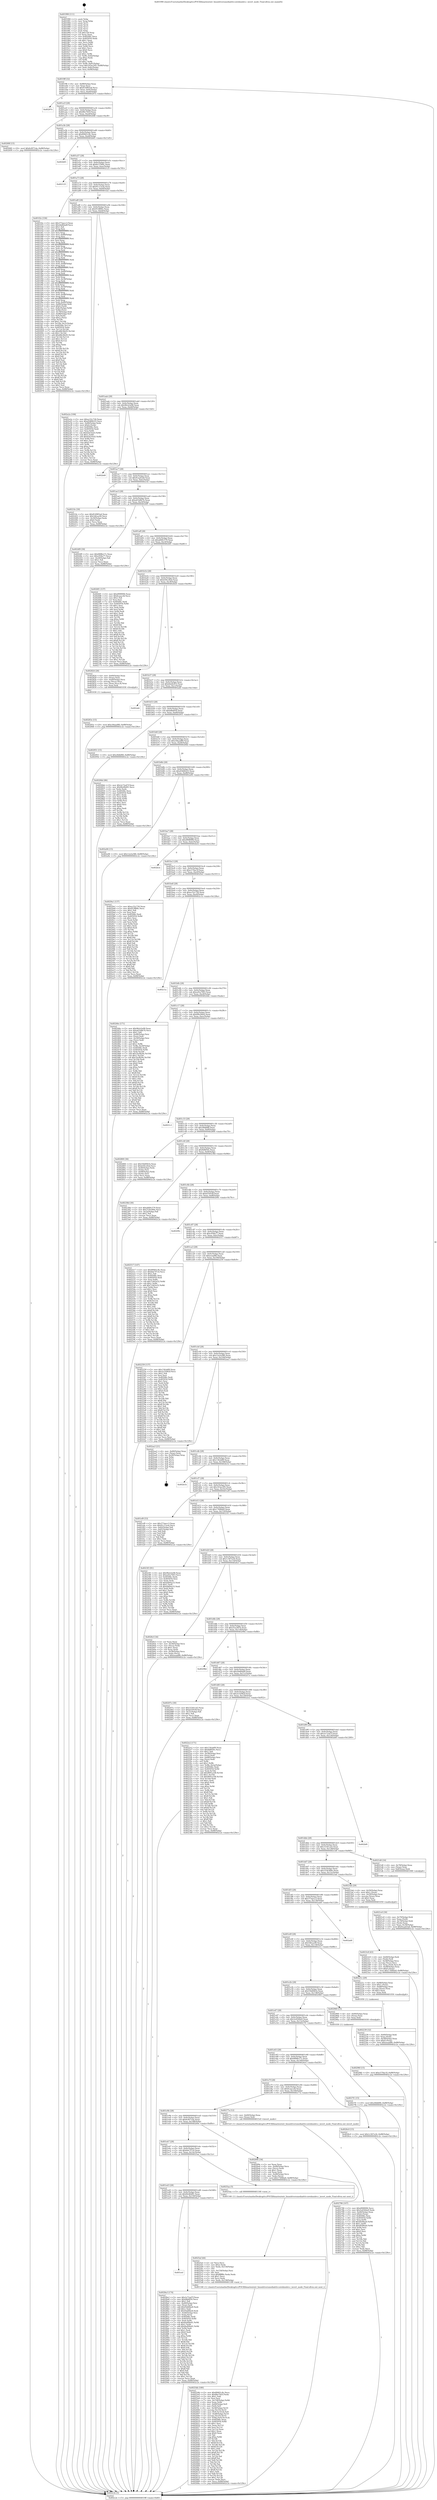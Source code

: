 digraph "0x401990" {
  label = "0x401990 (/mnt/c/Users/mathe/Desktop/tcc/POCII/binaries/extr_linuxdriversmediadvb-coredmxdev.c_invert_mode_Final-ollvm.out::main(0))"
  labelloc = "t"
  node[shape=record]

  Entry [label="",width=0.3,height=0.3,shape=circle,fillcolor=black,style=filled]
  "0x4019ff" [label="{
     0x4019ff [32]\l
     | [instrs]\l
     &nbsp;&nbsp;0x4019ff \<+6\>: mov -0x88(%rbp),%eax\l
     &nbsp;&nbsp;0x401a05 \<+2\>: mov %eax,%ecx\l
     &nbsp;&nbsp;0x401a07 \<+6\>: sub $0x814965a4,%ecx\l
     &nbsp;&nbsp;0x401a0d \<+6\>: mov %eax,-0x9c(%rbp)\l
     &nbsp;&nbsp;0x401a13 \<+6\>: mov %ecx,-0xa0(%rbp)\l
     &nbsp;&nbsp;0x401a19 \<+6\>: je 000000000040297e \<main+0xfee\>\l
  }"]
  "0x40297e" [label="{
     0x40297e\l
  }", style=dashed]
  "0x401a1f" [label="{
     0x401a1f [28]\l
     | [instrs]\l
     &nbsp;&nbsp;0x401a1f \<+5\>: jmp 0000000000401a24 \<main+0x94\>\l
     &nbsp;&nbsp;0x401a24 \<+6\>: mov -0x9c(%rbp),%eax\l
     &nbsp;&nbsp;0x401a2a \<+5\>: sub $0x86e7fd1f,%eax\l
     &nbsp;&nbsp;0x401a2f \<+6\>: mov %eax,-0xa4(%rbp)\l
     &nbsp;&nbsp;0x401a35 \<+6\>: je 000000000040268f \<main+0xcff\>\l
  }"]
  Exit [label="",width=0.3,height=0.3,shape=circle,fillcolor=black,style=filled,peripheries=2]
  "0x40268f" [label="{
     0x40268f [15]\l
     | [instrs]\l
     &nbsp;&nbsp;0x40268f \<+10\>: movl $0x6cf071da,-0x88(%rbp)\l
     &nbsp;&nbsp;0x402699 \<+5\>: jmp 0000000000402c2e \<main+0x129e\>\l
  }"]
  "0x401a3b" [label="{
     0x401a3b [28]\l
     | [instrs]\l
     &nbsp;&nbsp;0x401a3b \<+5\>: jmp 0000000000401a40 \<main+0xb0\>\l
     &nbsp;&nbsp;0x401a40 \<+6\>: mov -0x9c(%rbp),%eax\l
     &nbsp;&nbsp;0x401a46 \<+5\>: sub $0x89401c8c,%eax\l
     &nbsp;&nbsp;0x401a4b \<+6\>: mov %eax,-0xa8(%rbp)\l
     &nbsp;&nbsp;0x401a51 \<+6\>: je 0000000000402b65 \<main+0x11d5\>\l
  }"]
  "0x40296f" [label="{
     0x40296f [15]\l
     | [instrs]\l
     &nbsp;&nbsp;0x40296f \<+10\>: movl $0xe578ac5f,-0x88(%rbp)\l
     &nbsp;&nbsp;0x402979 \<+5\>: jmp 0000000000402c2e \<main+0x129e\>\l
  }"]
  "0x402b65" [label="{
     0x402b65\l
  }", style=dashed]
  "0x401a57" [label="{
     0x401a57 [28]\l
     | [instrs]\l
     &nbsp;&nbsp;0x401a57 \<+5\>: jmp 0000000000401a5c \<main+0xcc\>\l
     &nbsp;&nbsp;0x401a5c \<+6\>: mov -0x9c(%rbp),%eax\l
     &nbsp;&nbsp;0x401a62 \<+5\>: sub $0x8c376fdc,%eax\l
     &nbsp;&nbsp;0x401a67 \<+6\>: mov %eax,-0xac(%rbp)\l
     &nbsp;&nbsp;0x401a6d \<+6\>: je 0000000000402125 \<main+0x795\>\l
  }"]
  "0x401eef" [label="{
     0x401eef\l
  }", style=dashed]
  "0x402125" [label="{
     0x402125\l
  }", style=dashed]
  "0x401a73" [label="{
     0x401a73 [28]\l
     | [instrs]\l
     &nbsp;&nbsp;0x401a73 \<+5\>: jmp 0000000000401a78 \<main+0xe8\>\l
     &nbsp;&nbsp;0x401a78 \<+6\>: mov -0x9c(%rbp),%eax\l
     &nbsp;&nbsp;0x401a7e \<+5\>: sub $0x91c13ceb,%eax\l
     &nbsp;&nbsp;0x401a83 \<+6\>: mov %eax,-0xb0(%rbp)\l
     &nbsp;&nbsp;0x401a89 \<+6\>: je 0000000000401f2e \<main+0x59e\>\l
  }"]
  "0x4028a3" [label="{
     0x4028a3 [174]\l
     | [instrs]\l
     &nbsp;&nbsp;0x4028a3 \<+5\>: mov $0x2e72a47f,%eax\l
     &nbsp;&nbsp;0x4028a8 \<+5\>: mov $0xbffa6f50,%ecx\l
     &nbsp;&nbsp;0x4028ad \<+2\>: mov $0x1,%dl\l
     &nbsp;&nbsp;0x4028af \<+4\>: mov -0x40(%rbp),%rsi\l
     &nbsp;&nbsp;0x4028b3 \<+2\>: mov (%rsi),%edi\l
     &nbsp;&nbsp;0x4028b5 \<+6\>: add $0xf5dd6be8,%edi\l
     &nbsp;&nbsp;0x4028bb \<+3\>: add $0x1,%edi\l
     &nbsp;&nbsp;0x4028be \<+6\>: sub $0xf5dd6be8,%edi\l
     &nbsp;&nbsp;0x4028c4 \<+4\>: mov -0x40(%rbp),%rsi\l
     &nbsp;&nbsp;0x4028c8 \<+2\>: mov %edi,(%rsi)\l
     &nbsp;&nbsp;0x4028ca \<+7\>: mov 0x40506c,%edi\l
     &nbsp;&nbsp;0x4028d1 \<+8\>: mov 0x405054,%r8d\l
     &nbsp;&nbsp;0x4028d9 \<+3\>: mov %edi,%r9d\l
     &nbsp;&nbsp;0x4028dc \<+7\>: sub $0x8a499e61,%r9d\l
     &nbsp;&nbsp;0x4028e3 \<+4\>: sub $0x1,%r9d\l
     &nbsp;&nbsp;0x4028e7 \<+7\>: add $0x8a499e61,%r9d\l
     &nbsp;&nbsp;0x4028ee \<+4\>: imul %r9d,%edi\l
     &nbsp;&nbsp;0x4028f2 \<+3\>: and $0x1,%edi\l
     &nbsp;&nbsp;0x4028f5 \<+3\>: cmp $0x0,%edi\l
     &nbsp;&nbsp;0x4028f8 \<+4\>: sete %r10b\l
     &nbsp;&nbsp;0x4028fc \<+4\>: cmp $0xa,%r8d\l
     &nbsp;&nbsp;0x402900 \<+4\>: setl %r11b\l
     &nbsp;&nbsp;0x402904 \<+3\>: mov %r10b,%bl\l
     &nbsp;&nbsp;0x402907 \<+3\>: xor $0xff,%bl\l
     &nbsp;&nbsp;0x40290a \<+3\>: mov %r11b,%r14b\l
     &nbsp;&nbsp;0x40290d \<+4\>: xor $0xff,%r14b\l
     &nbsp;&nbsp;0x402911 \<+3\>: xor $0x0,%dl\l
     &nbsp;&nbsp;0x402914 \<+3\>: mov %bl,%r15b\l
     &nbsp;&nbsp;0x402917 \<+4\>: and $0x0,%r15b\l
     &nbsp;&nbsp;0x40291b \<+3\>: and %dl,%r10b\l
     &nbsp;&nbsp;0x40291e \<+3\>: mov %r14b,%r12b\l
     &nbsp;&nbsp;0x402921 \<+4\>: and $0x0,%r12b\l
     &nbsp;&nbsp;0x402925 \<+3\>: and %dl,%r11b\l
     &nbsp;&nbsp;0x402928 \<+3\>: or %r10b,%r15b\l
     &nbsp;&nbsp;0x40292b \<+3\>: or %r11b,%r12b\l
     &nbsp;&nbsp;0x40292e \<+3\>: xor %r12b,%r15b\l
     &nbsp;&nbsp;0x402931 \<+3\>: or %r14b,%bl\l
     &nbsp;&nbsp;0x402934 \<+3\>: xor $0xff,%bl\l
     &nbsp;&nbsp;0x402937 \<+3\>: or $0x0,%dl\l
     &nbsp;&nbsp;0x40293a \<+2\>: and %dl,%bl\l
     &nbsp;&nbsp;0x40293c \<+3\>: or %bl,%r15b\l
     &nbsp;&nbsp;0x40293f \<+4\>: test $0x1,%r15b\l
     &nbsp;&nbsp;0x402943 \<+3\>: cmovne %ecx,%eax\l
     &nbsp;&nbsp;0x402946 \<+6\>: mov %eax,-0x88(%rbp)\l
     &nbsp;&nbsp;0x40294c \<+5\>: jmp 0000000000402c2e \<main+0x129e\>\l
  }"]
  "0x401f2e" [label="{
     0x401f2e [336]\l
     | [instrs]\l
     &nbsp;&nbsp;0x401f2e \<+5\>: mov $0x373aecc3,%eax\l
     &nbsp;&nbsp;0x401f33 \<+5\>: mov $0x2bd64a6f,%ecx\l
     &nbsp;&nbsp;0x401f38 \<+2\>: mov $0x1,%dl\l
     &nbsp;&nbsp;0x401f3a \<+3\>: mov %rsp,%rsi\l
     &nbsp;&nbsp;0x401f3d \<+4\>: add $0xfffffffffffffff0,%rsi\l
     &nbsp;&nbsp;0x401f41 \<+3\>: mov %rsi,%rsp\l
     &nbsp;&nbsp;0x401f44 \<+4\>: mov %rsi,-0x80(%rbp)\l
     &nbsp;&nbsp;0x401f48 \<+3\>: mov %rsp,%rsi\l
     &nbsp;&nbsp;0x401f4b \<+4\>: add $0xfffffffffffffff0,%rsi\l
     &nbsp;&nbsp;0x401f4f \<+3\>: mov %rsi,%rsp\l
     &nbsp;&nbsp;0x401f52 \<+3\>: mov %rsp,%rdi\l
     &nbsp;&nbsp;0x401f55 \<+4\>: add $0xfffffffffffffff0,%rdi\l
     &nbsp;&nbsp;0x401f59 \<+3\>: mov %rdi,%rsp\l
     &nbsp;&nbsp;0x401f5c \<+4\>: mov %rdi,-0x78(%rbp)\l
     &nbsp;&nbsp;0x401f60 \<+3\>: mov %rsp,%rdi\l
     &nbsp;&nbsp;0x401f63 \<+4\>: add $0xfffffffffffffff0,%rdi\l
     &nbsp;&nbsp;0x401f67 \<+3\>: mov %rdi,%rsp\l
     &nbsp;&nbsp;0x401f6a \<+4\>: mov %rdi,-0x70(%rbp)\l
     &nbsp;&nbsp;0x401f6e \<+3\>: mov %rsp,%rdi\l
     &nbsp;&nbsp;0x401f71 \<+4\>: add $0xfffffffffffffff0,%rdi\l
     &nbsp;&nbsp;0x401f75 \<+3\>: mov %rdi,%rsp\l
     &nbsp;&nbsp;0x401f78 \<+4\>: mov %rdi,-0x68(%rbp)\l
     &nbsp;&nbsp;0x401f7c \<+3\>: mov %rsp,%rdi\l
     &nbsp;&nbsp;0x401f7f \<+4\>: add $0xfffffffffffffff0,%rdi\l
     &nbsp;&nbsp;0x401f83 \<+3\>: mov %rdi,%rsp\l
     &nbsp;&nbsp;0x401f86 \<+4\>: mov %rdi,-0x60(%rbp)\l
     &nbsp;&nbsp;0x401f8a \<+3\>: mov %rsp,%rdi\l
     &nbsp;&nbsp;0x401f8d \<+4\>: add $0xfffffffffffffff0,%rdi\l
     &nbsp;&nbsp;0x401f91 \<+3\>: mov %rdi,%rsp\l
     &nbsp;&nbsp;0x401f94 \<+4\>: mov %rdi,-0x58(%rbp)\l
     &nbsp;&nbsp;0x401f98 \<+3\>: mov %rsp,%rdi\l
     &nbsp;&nbsp;0x401f9b \<+4\>: add $0xfffffffffffffff0,%rdi\l
     &nbsp;&nbsp;0x401f9f \<+3\>: mov %rdi,%rsp\l
     &nbsp;&nbsp;0x401fa2 \<+4\>: mov %rdi,-0x50(%rbp)\l
     &nbsp;&nbsp;0x401fa6 \<+3\>: mov %rsp,%rdi\l
     &nbsp;&nbsp;0x401fa9 \<+4\>: add $0xfffffffffffffff0,%rdi\l
     &nbsp;&nbsp;0x401fad \<+3\>: mov %rdi,%rsp\l
     &nbsp;&nbsp;0x401fb0 \<+4\>: mov %rdi,-0x48(%rbp)\l
     &nbsp;&nbsp;0x401fb4 \<+3\>: mov %rsp,%rdi\l
     &nbsp;&nbsp;0x401fb7 \<+4\>: add $0xfffffffffffffff0,%rdi\l
     &nbsp;&nbsp;0x401fbb \<+3\>: mov %rdi,%rsp\l
     &nbsp;&nbsp;0x401fbe \<+4\>: mov %rdi,-0x40(%rbp)\l
     &nbsp;&nbsp;0x401fc2 \<+4\>: mov -0x80(%rbp),%rdi\l
     &nbsp;&nbsp;0x401fc6 \<+6\>: movl $0x0,(%rdi)\l
     &nbsp;&nbsp;0x401fcc \<+7\>: mov -0x8c(%rbp),%r8d\l
     &nbsp;&nbsp;0x401fd3 \<+3\>: mov %r8d,(%rsi)\l
     &nbsp;&nbsp;0x401fd6 \<+4\>: mov -0x78(%rbp),%rdi\l
     &nbsp;&nbsp;0x401fda \<+7\>: mov -0x98(%rbp),%r9\l
     &nbsp;&nbsp;0x401fe1 \<+3\>: mov %r9,(%rdi)\l
     &nbsp;&nbsp;0x401fe4 \<+3\>: cmpl $0x2,(%rsi)\l
     &nbsp;&nbsp;0x401fe7 \<+4\>: setne %r10b\l
     &nbsp;&nbsp;0x401feb \<+4\>: and $0x1,%r10b\l
     &nbsp;&nbsp;0x401fef \<+4\>: mov %r10b,-0x31(%rbp)\l
     &nbsp;&nbsp;0x401ff3 \<+8\>: mov 0x40506c,%r11d\l
     &nbsp;&nbsp;0x401ffb \<+7\>: mov 0x405054,%ebx\l
     &nbsp;&nbsp;0x402002 \<+3\>: mov %r11d,%r14d\l
     &nbsp;&nbsp;0x402005 \<+7\>: sub $0xd6b38e93,%r14d\l
     &nbsp;&nbsp;0x40200c \<+4\>: sub $0x1,%r14d\l
     &nbsp;&nbsp;0x402010 \<+7\>: add $0xd6b38e93,%r14d\l
     &nbsp;&nbsp;0x402017 \<+4\>: imul %r14d,%r11d\l
     &nbsp;&nbsp;0x40201b \<+4\>: and $0x1,%r11d\l
     &nbsp;&nbsp;0x40201f \<+4\>: cmp $0x0,%r11d\l
     &nbsp;&nbsp;0x402023 \<+4\>: sete %r10b\l
     &nbsp;&nbsp;0x402027 \<+3\>: cmp $0xa,%ebx\l
     &nbsp;&nbsp;0x40202a \<+4\>: setl %r15b\l
     &nbsp;&nbsp;0x40202e \<+3\>: mov %r10b,%r12b\l
     &nbsp;&nbsp;0x402031 \<+4\>: xor $0xff,%r12b\l
     &nbsp;&nbsp;0x402035 \<+3\>: mov %r15b,%r13b\l
     &nbsp;&nbsp;0x402038 \<+4\>: xor $0xff,%r13b\l
     &nbsp;&nbsp;0x40203c \<+3\>: xor $0x0,%dl\l
     &nbsp;&nbsp;0x40203f \<+3\>: mov %r12b,%sil\l
     &nbsp;&nbsp;0x402042 \<+4\>: and $0x0,%sil\l
     &nbsp;&nbsp;0x402046 \<+3\>: and %dl,%r10b\l
     &nbsp;&nbsp;0x402049 \<+3\>: mov %r13b,%dil\l
     &nbsp;&nbsp;0x40204c \<+4\>: and $0x0,%dil\l
     &nbsp;&nbsp;0x402050 \<+3\>: and %dl,%r15b\l
     &nbsp;&nbsp;0x402053 \<+3\>: or %r10b,%sil\l
     &nbsp;&nbsp;0x402056 \<+3\>: or %r15b,%dil\l
     &nbsp;&nbsp;0x402059 \<+3\>: xor %dil,%sil\l
     &nbsp;&nbsp;0x40205c \<+3\>: or %r13b,%r12b\l
     &nbsp;&nbsp;0x40205f \<+4\>: xor $0xff,%r12b\l
     &nbsp;&nbsp;0x402063 \<+3\>: or $0x0,%dl\l
     &nbsp;&nbsp;0x402066 \<+3\>: and %dl,%r12b\l
     &nbsp;&nbsp;0x402069 \<+3\>: or %r12b,%sil\l
     &nbsp;&nbsp;0x40206c \<+4\>: test $0x1,%sil\l
     &nbsp;&nbsp;0x402070 \<+3\>: cmovne %ecx,%eax\l
     &nbsp;&nbsp;0x402073 \<+6\>: mov %eax,-0x88(%rbp)\l
     &nbsp;&nbsp;0x402079 \<+5\>: jmp 0000000000402c2e \<main+0x129e\>\l
  }"]
  "0x401a8f" [label="{
     0x401a8f [28]\l
     | [instrs]\l
     &nbsp;&nbsp;0x401a8f \<+5\>: jmp 0000000000401a94 \<main+0x104\>\l
     &nbsp;&nbsp;0x401a94 \<+6\>: mov -0x9c(%rbp),%eax\l
     &nbsp;&nbsp;0x401a9a \<+5\>: sub $0x953ff06c,%eax\l
     &nbsp;&nbsp;0x401a9f \<+6\>: mov %eax,-0xb4(%rbp)\l
     &nbsp;&nbsp;0x401aa5 \<+6\>: je 0000000000402a2a \<main+0x109a\>\l
  }"]
  "0x40283e" [label="{
     0x40283e [15]\l
     | [instrs]\l
     &nbsp;&nbsp;0x40283e \<+10\>: movl $0xc04aad80,-0x88(%rbp)\l
     &nbsp;&nbsp;0x402848 \<+5\>: jmp 0000000000402c2e \<main+0x129e\>\l
  }"]
  "0x402a2a" [label="{
     0x402a2a [106]\l
     | [instrs]\l
     &nbsp;&nbsp;0x402a2a \<+5\>: mov $0xec52c726,%eax\l
     &nbsp;&nbsp;0x402a2f \<+5\>: mov $0xd5468225,%ecx\l
     &nbsp;&nbsp;0x402a34 \<+4\>: mov -0x80(%rbp),%rdx\l
     &nbsp;&nbsp;0x402a38 \<+6\>: movl $0x0,(%rdx)\l
     &nbsp;&nbsp;0x402a3e \<+7\>: mov 0x40506c,%esi\l
     &nbsp;&nbsp;0x402a45 \<+7\>: mov 0x405054,%edi\l
     &nbsp;&nbsp;0x402a4c \<+3\>: mov %esi,%r8d\l
     &nbsp;&nbsp;0x402a4f \<+7\>: sub $0x62b1fed3,%r8d\l
     &nbsp;&nbsp;0x402a56 \<+4\>: sub $0x1,%r8d\l
     &nbsp;&nbsp;0x402a5a \<+7\>: add $0x62b1fed3,%r8d\l
     &nbsp;&nbsp;0x402a61 \<+4\>: imul %r8d,%esi\l
     &nbsp;&nbsp;0x402a65 \<+3\>: and $0x1,%esi\l
     &nbsp;&nbsp;0x402a68 \<+3\>: cmp $0x0,%esi\l
     &nbsp;&nbsp;0x402a6b \<+4\>: sete %r9b\l
     &nbsp;&nbsp;0x402a6f \<+3\>: cmp $0xa,%edi\l
     &nbsp;&nbsp;0x402a72 \<+4\>: setl %r10b\l
     &nbsp;&nbsp;0x402a76 \<+3\>: mov %r9b,%r11b\l
     &nbsp;&nbsp;0x402a79 \<+3\>: and %r10b,%r11b\l
     &nbsp;&nbsp;0x402a7c \<+3\>: xor %r10b,%r9b\l
     &nbsp;&nbsp;0x402a7f \<+3\>: or %r9b,%r11b\l
     &nbsp;&nbsp;0x402a82 \<+4\>: test $0x1,%r11b\l
     &nbsp;&nbsp;0x402a86 \<+3\>: cmovne %ecx,%eax\l
     &nbsp;&nbsp;0x402a89 \<+6\>: mov %eax,-0x88(%rbp)\l
     &nbsp;&nbsp;0x402a8f \<+5\>: jmp 0000000000402c2e \<main+0x129e\>\l
  }"]
  "0x401aab" [label="{
     0x401aab [28]\l
     | [instrs]\l
     &nbsp;&nbsp;0x401aab \<+5\>: jmp 0000000000401ab0 \<main+0x120\>\l
     &nbsp;&nbsp;0x401ab0 \<+6\>: mov -0x9c(%rbp),%eax\l
     &nbsp;&nbsp;0x401ab6 \<+5\>: sub $0x96cb3e08,%eax\l
     &nbsp;&nbsp;0x401abb \<+6\>: mov %eax,-0xb8(%rbp)\l
     &nbsp;&nbsp;0x401ac1 \<+6\>: je 0000000000402b40 \<main+0x11b0\>\l
  }"]
  "0x402786" [label="{
     0x402786 [107]\l
     | [instrs]\l
     &nbsp;&nbsp;0x402786 \<+5\>: mov $0xd90f69f4,%ecx\l
     &nbsp;&nbsp;0x40278b \<+5\>: mov $0x5e4564a9,%edx\l
     &nbsp;&nbsp;0x402790 \<+4\>: mov -0x40(%rbp),%rax\l
     &nbsp;&nbsp;0x402794 \<+6\>: movl $0x0,(%rax)\l
     &nbsp;&nbsp;0x40279a \<+7\>: mov 0x40506c,%esi\l
     &nbsp;&nbsp;0x4027a1 \<+8\>: mov 0x405054,%r8d\l
     &nbsp;&nbsp;0x4027a9 \<+3\>: mov %esi,%r9d\l
     &nbsp;&nbsp;0x4027ac \<+7\>: add $0x4f59faa0,%r9d\l
     &nbsp;&nbsp;0x4027b3 \<+4\>: sub $0x1,%r9d\l
     &nbsp;&nbsp;0x4027b7 \<+7\>: sub $0x4f59faa0,%r9d\l
     &nbsp;&nbsp;0x4027be \<+4\>: imul %r9d,%esi\l
     &nbsp;&nbsp;0x4027c2 \<+3\>: and $0x1,%esi\l
     &nbsp;&nbsp;0x4027c5 \<+3\>: cmp $0x0,%esi\l
     &nbsp;&nbsp;0x4027c8 \<+4\>: sete %r10b\l
     &nbsp;&nbsp;0x4027cc \<+4\>: cmp $0xa,%r8d\l
     &nbsp;&nbsp;0x4027d0 \<+4\>: setl %r11b\l
     &nbsp;&nbsp;0x4027d4 \<+3\>: mov %r10b,%bl\l
     &nbsp;&nbsp;0x4027d7 \<+3\>: and %r11b,%bl\l
     &nbsp;&nbsp;0x4027da \<+3\>: xor %r11b,%r10b\l
     &nbsp;&nbsp;0x4027dd \<+3\>: or %r10b,%bl\l
     &nbsp;&nbsp;0x4027e0 \<+3\>: test $0x1,%bl\l
     &nbsp;&nbsp;0x4027e3 \<+3\>: cmovne %edx,%ecx\l
     &nbsp;&nbsp;0x4027e6 \<+6\>: mov %ecx,-0x88(%rbp)\l
     &nbsp;&nbsp;0x4027ec \<+5\>: jmp 0000000000402c2e \<main+0x129e\>\l
  }"]
  "0x402b40" [label="{
     0x402b40\l
  }", style=dashed]
  "0x401ac7" [label="{
     0x401ac7 [28]\l
     | [instrs]\l
     &nbsp;&nbsp;0x401ac7 \<+5\>: jmp 0000000000401acc \<main+0x13c\>\l
     &nbsp;&nbsp;0x401acc \<+6\>: mov -0x9c(%rbp),%eax\l
     &nbsp;&nbsp;0x401ad2 \<+5\>: sub $0x9caa43a8,%eax\l
     &nbsp;&nbsp;0x401ad7 \<+6\>: mov %eax,-0xbc(%rbp)\l
     &nbsp;&nbsp;0x401add \<+6\>: je 00000000004021fe \<main+0x86e\>\l
  }"]
  "0x4025db" [label="{
     0x4025db [180]\l
     | [instrs]\l
     &nbsp;&nbsp;0x4025db \<+5\>: mov $0x89401c8c,%ecx\l
     &nbsp;&nbsp;0x4025e0 \<+5\>: mov $0x86e7fd1f,%edx\l
     &nbsp;&nbsp;0x4025e5 \<+3\>: mov $0x1,%dil\l
     &nbsp;&nbsp;0x4025e8 \<+2\>: xor %esi,%esi\l
     &nbsp;&nbsp;0x4025ea \<+7\>: mov -0x158(%rbp),%r8d\l
     &nbsp;&nbsp;0x4025f1 \<+4\>: imul %eax,%r8d\l
     &nbsp;&nbsp;0x4025f5 \<+4\>: mov -0x60(%rbp),%r9\l
     &nbsp;&nbsp;0x4025f9 \<+3\>: mov (%r9),%r9\l
     &nbsp;&nbsp;0x4025fc \<+4\>: mov -0x58(%rbp),%r10\l
     &nbsp;&nbsp;0x402600 \<+3\>: movslq (%r10),%r10\l
     &nbsp;&nbsp;0x402603 \<+4\>: mov (%r9,%r10,8),%r9\l
     &nbsp;&nbsp;0x402607 \<+4\>: mov -0x48(%rbp),%r10\l
     &nbsp;&nbsp;0x40260b \<+3\>: movslq (%r10),%r10\l
     &nbsp;&nbsp;0x40260e \<+4\>: mov %r8d,(%r9,%r10,4)\l
     &nbsp;&nbsp;0x402612 \<+7\>: mov 0x40506c,%eax\l
     &nbsp;&nbsp;0x402619 \<+8\>: mov 0x405054,%r8d\l
     &nbsp;&nbsp;0x402621 \<+3\>: sub $0x1,%esi\l
     &nbsp;&nbsp;0x402624 \<+3\>: mov %eax,%r11d\l
     &nbsp;&nbsp;0x402627 \<+3\>: add %esi,%r11d\l
     &nbsp;&nbsp;0x40262a \<+4\>: imul %r11d,%eax\l
     &nbsp;&nbsp;0x40262e \<+3\>: and $0x1,%eax\l
     &nbsp;&nbsp;0x402631 \<+3\>: cmp $0x0,%eax\l
     &nbsp;&nbsp;0x402634 \<+3\>: sete %bl\l
     &nbsp;&nbsp;0x402637 \<+4\>: cmp $0xa,%r8d\l
     &nbsp;&nbsp;0x40263b \<+4\>: setl %r14b\l
     &nbsp;&nbsp;0x40263f \<+3\>: mov %bl,%r15b\l
     &nbsp;&nbsp;0x402642 \<+4\>: xor $0xff,%r15b\l
     &nbsp;&nbsp;0x402646 \<+3\>: mov %r14b,%r12b\l
     &nbsp;&nbsp;0x402649 \<+4\>: xor $0xff,%r12b\l
     &nbsp;&nbsp;0x40264d \<+4\>: xor $0x1,%dil\l
     &nbsp;&nbsp;0x402651 \<+3\>: mov %r15b,%r13b\l
     &nbsp;&nbsp;0x402654 \<+4\>: and $0xff,%r13b\l
     &nbsp;&nbsp;0x402658 \<+3\>: and %dil,%bl\l
     &nbsp;&nbsp;0x40265b \<+3\>: mov %r12b,%al\l
     &nbsp;&nbsp;0x40265e \<+2\>: and $0xff,%al\l
     &nbsp;&nbsp;0x402660 \<+3\>: and %dil,%r14b\l
     &nbsp;&nbsp;0x402663 \<+3\>: or %bl,%r13b\l
     &nbsp;&nbsp;0x402666 \<+3\>: or %r14b,%al\l
     &nbsp;&nbsp;0x402669 \<+3\>: xor %al,%r13b\l
     &nbsp;&nbsp;0x40266c \<+3\>: or %r12b,%r15b\l
     &nbsp;&nbsp;0x40266f \<+4\>: xor $0xff,%r15b\l
     &nbsp;&nbsp;0x402673 \<+4\>: or $0x1,%dil\l
     &nbsp;&nbsp;0x402677 \<+3\>: and %dil,%r15b\l
     &nbsp;&nbsp;0x40267a \<+3\>: or %r15b,%r13b\l
     &nbsp;&nbsp;0x40267d \<+4\>: test $0x1,%r13b\l
     &nbsp;&nbsp;0x402681 \<+3\>: cmovne %edx,%ecx\l
     &nbsp;&nbsp;0x402684 \<+6\>: mov %ecx,-0x88(%rbp)\l
     &nbsp;&nbsp;0x40268a \<+5\>: jmp 0000000000402c2e \<main+0x129e\>\l
  }"]
  "0x4021fe" [label="{
     0x4021fe [30]\l
     | [instrs]\l
     &nbsp;&nbsp;0x4021fe \<+5\>: mov $0x814965a4,%eax\l
     &nbsp;&nbsp;0x402203 \<+5\>: mov $0x54fcac00,%ecx\l
     &nbsp;&nbsp;0x402208 \<+3\>: mov -0x30(%rbp),%edx\l
     &nbsp;&nbsp;0x40220b \<+3\>: cmp $0x0,%edx\l
     &nbsp;&nbsp;0x40220e \<+3\>: cmove %ecx,%eax\l
     &nbsp;&nbsp;0x402211 \<+6\>: mov %eax,-0x88(%rbp)\l
     &nbsp;&nbsp;0x402217 \<+5\>: jmp 0000000000402c2e \<main+0x129e\>\l
  }"]
  "0x401ae3" [label="{
     0x401ae3 [28]\l
     | [instrs]\l
     &nbsp;&nbsp;0x401ae3 \<+5\>: jmp 0000000000401ae8 \<main+0x158\>\l
     &nbsp;&nbsp;0x401ae8 \<+6\>: mov -0x9c(%rbp),%eax\l
     &nbsp;&nbsp;0x401aee \<+5\>: sub $0xa61b8b7b,%eax\l
     &nbsp;&nbsp;0x401af3 \<+6\>: mov %eax,-0xc0(%rbp)\l
     &nbsp;&nbsp;0x401af9 \<+6\>: je 00000000004024f9 \<main+0xb69\>\l
  }"]
  "0x4025af" [label="{
     0x4025af [44]\l
     | [instrs]\l
     &nbsp;&nbsp;0x4025af \<+2\>: xor %ecx,%ecx\l
     &nbsp;&nbsp;0x4025b1 \<+5\>: mov $0x2,%edx\l
     &nbsp;&nbsp;0x4025b6 \<+6\>: mov %edx,-0x154(%rbp)\l
     &nbsp;&nbsp;0x4025bc \<+1\>: cltd\l
     &nbsp;&nbsp;0x4025bd \<+6\>: mov -0x154(%rbp),%esi\l
     &nbsp;&nbsp;0x4025c3 \<+2\>: idiv %esi\l
     &nbsp;&nbsp;0x4025c5 \<+6\>: imul $0xfffffffe,%edx,%edx\l
     &nbsp;&nbsp;0x4025cb \<+3\>: sub $0x1,%ecx\l
     &nbsp;&nbsp;0x4025ce \<+2\>: sub %ecx,%edx\l
     &nbsp;&nbsp;0x4025d0 \<+6\>: mov %edx,-0x158(%rbp)\l
     &nbsp;&nbsp;0x4025d6 \<+5\>: call 0000000000401160 \<next_i\>\l
     | [calls]\l
     &nbsp;&nbsp;0x401160 \{1\} (/mnt/c/Users/mathe/Desktop/tcc/POCII/binaries/extr_linuxdriversmediadvb-coredmxdev.c_invert_mode_Final-ollvm.out::next_i)\l
  }"]
  "0x4024f9" [label="{
     0x4024f9 [30]\l
     | [instrs]\l
     &nbsp;&nbsp;0x4024f9 \<+5\>: mov $0x6898e17c,%eax\l
     &nbsp;&nbsp;0x4024fe \<+5\>: mov $0xc058a77,%ecx\l
     &nbsp;&nbsp;0x402503 \<+3\>: mov -0x29(%rbp),%dl\l
     &nbsp;&nbsp;0x402506 \<+3\>: test $0x1,%dl\l
     &nbsp;&nbsp;0x402509 \<+3\>: cmovne %ecx,%eax\l
     &nbsp;&nbsp;0x40250c \<+6\>: mov %eax,-0x88(%rbp)\l
     &nbsp;&nbsp;0x402512 \<+5\>: jmp 0000000000402c2e \<main+0x129e\>\l
  }"]
  "0x401aff" [label="{
     0x401aff [28]\l
     | [instrs]\l
     &nbsp;&nbsp;0x401aff \<+5\>: jmp 0000000000401b04 \<main+0x174\>\l
     &nbsp;&nbsp;0x401b04 \<+6\>: mov -0x9c(%rbp),%eax\l
     &nbsp;&nbsp;0x401b0a \<+5\>: sub $0xa849c579,%eax\l
     &nbsp;&nbsp;0x401b0f \<+6\>: mov %eax,-0xc4(%rbp)\l
     &nbsp;&nbsp;0x401b15 \<+6\>: je 00000000004026f1 \<main+0xd61\>\l
  }"]
  "0x401ed3" [label="{
     0x401ed3 [28]\l
     | [instrs]\l
     &nbsp;&nbsp;0x401ed3 \<+5\>: jmp 0000000000401ed8 \<main+0x548\>\l
     &nbsp;&nbsp;0x401ed8 \<+6\>: mov -0x9c(%rbp),%eax\l
     &nbsp;&nbsp;0x401ede \<+5\>: sub $0x6fe46d91,%eax\l
     &nbsp;&nbsp;0x401ee3 \<+6\>: mov %eax,-0x150(%rbp)\l
     &nbsp;&nbsp;0x401ee9 \<+6\>: je 00000000004028a3 \<main+0xf13\>\l
  }"]
  "0x4026f1" [label="{
     0x4026f1 [137]\l
     | [instrs]\l
     &nbsp;&nbsp;0x4026f1 \<+5\>: mov $0xd90f69f4,%eax\l
     &nbsp;&nbsp;0x4026f6 \<+5\>: mov $0x6caaccfd,%ecx\l
     &nbsp;&nbsp;0x4026fb \<+2\>: mov $0x1,%dl\l
     &nbsp;&nbsp;0x4026fd \<+2\>: xor %esi,%esi\l
     &nbsp;&nbsp;0x4026ff \<+7\>: mov 0x40506c,%edi\l
     &nbsp;&nbsp;0x402706 \<+8\>: mov 0x405054,%r8d\l
     &nbsp;&nbsp;0x40270e \<+3\>: sub $0x1,%esi\l
     &nbsp;&nbsp;0x402711 \<+3\>: mov %edi,%r9d\l
     &nbsp;&nbsp;0x402714 \<+3\>: add %esi,%r9d\l
     &nbsp;&nbsp;0x402717 \<+4\>: imul %r9d,%edi\l
     &nbsp;&nbsp;0x40271b \<+3\>: and $0x1,%edi\l
     &nbsp;&nbsp;0x40271e \<+3\>: cmp $0x0,%edi\l
     &nbsp;&nbsp;0x402721 \<+4\>: sete %r10b\l
     &nbsp;&nbsp;0x402725 \<+4\>: cmp $0xa,%r8d\l
     &nbsp;&nbsp;0x402729 \<+4\>: setl %r11b\l
     &nbsp;&nbsp;0x40272d \<+3\>: mov %r10b,%bl\l
     &nbsp;&nbsp;0x402730 \<+3\>: xor $0xff,%bl\l
     &nbsp;&nbsp;0x402733 \<+3\>: mov %r11b,%r14b\l
     &nbsp;&nbsp;0x402736 \<+4\>: xor $0xff,%r14b\l
     &nbsp;&nbsp;0x40273a \<+3\>: xor $0x1,%dl\l
     &nbsp;&nbsp;0x40273d \<+3\>: mov %bl,%r15b\l
     &nbsp;&nbsp;0x402740 \<+4\>: and $0xff,%r15b\l
     &nbsp;&nbsp;0x402744 \<+3\>: and %dl,%r10b\l
     &nbsp;&nbsp;0x402747 \<+3\>: mov %r14b,%r12b\l
     &nbsp;&nbsp;0x40274a \<+4\>: and $0xff,%r12b\l
     &nbsp;&nbsp;0x40274e \<+3\>: and %dl,%r11b\l
     &nbsp;&nbsp;0x402751 \<+3\>: or %r10b,%r15b\l
     &nbsp;&nbsp;0x402754 \<+3\>: or %r11b,%r12b\l
     &nbsp;&nbsp;0x402757 \<+3\>: xor %r12b,%r15b\l
     &nbsp;&nbsp;0x40275a \<+3\>: or %r14b,%bl\l
     &nbsp;&nbsp;0x40275d \<+3\>: xor $0xff,%bl\l
     &nbsp;&nbsp;0x402760 \<+3\>: or $0x1,%dl\l
     &nbsp;&nbsp;0x402763 \<+2\>: and %dl,%bl\l
     &nbsp;&nbsp;0x402765 \<+3\>: or %bl,%r15b\l
     &nbsp;&nbsp;0x402768 \<+4\>: test $0x1,%r15b\l
     &nbsp;&nbsp;0x40276c \<+3\>: cmovne %ecx,%eax\l
     &nbsp;&nbsp;0x40276f \<+6\>: mov %eax,-0x88(%rbp)\l
     &nbsp;&nbsp;0x402775 \<+5\>: jmp 0000000000402c2e \<main+0x129e\>\l
  }"]
  "0x401b1b" [label="{
     0x401b1b [28]\l
     | [instrs]\l
     &nbsp;&nbsp;0x401b1b \<+5\>: jmp 0000000000401b20 \<main+0x190\>\l
     &nbsp;&nbsp;0x401b20 \<+6\>: mov -0x9c(%rbp),%eax\l
     &nbsp;&nbsp;0x401b26 \<+5\>: sub $0xb59cc82d,%eax\l
     &nbsp;&nbsp;0x401b2b \<+6\>: mov %eax,-0xc8(%rbp)\l
     &nbsp;&nbsp;0x401b31 \<+6\>: je 0000000000402824 \<main+0xe94\>\l
  }"]
  "0x4025aa" [label="{
     0x4025aa [5]\l
     | [instrs]\l
     &nbsp;&nbsp;0x4025aa \<+5\>: call 0000000000401160 \<next_i\>\l
     | [calls]\l
     &nbsp;&nbsp;0x401160 \{1\} (/mnt/c/Users/mathe/Desktop/tcc/POCII/binaries/extr_linuxdriversmediadvb-coredmxdev.c_invert_mode_Final-ollvm.out::next_i)\l
  }"]
  "0x402824" [label="{
     0x402824 [26]\l
     | [instrs]\l
     &nbsp;&nbsp;0x402824 \<+4\>: mov -0x60(%rbp),%rax\l
     &nbsp;&nbsp;0x402828 \<+3\>: mov (%rax),%rax\l
     &nbsp;&nbsp;0x40282b \<+4\>: mov -0x40(%rbp),%rcx\l
     &nbsp;&nbsp;0x40282f \<+3\>: movslq (%rcx),%rcx\l
     &nbsp;&nbsp;0x402832 \<+4\>: mov (%rax,%rcx,8),%rax\l
     &nbsp;&nbsp;0x402836 \<+3\>: mov %rax,%rdi\l
     &nbsp;&nbsp;0x402839 \<+5\>: call 0000000000401030 \<free@plt\>\l
     | [calls]\l
     &nbsp;&nbsp;0x401030 \{1\} (unknown)\l
  }"]
  "0x401b37" [label="{
     0x401b37 [28]\l
     | [instrs]\l
     &nbsp;&nbsp;0x401b37 \<+5\>: jmp 0000000000401b3c \<main+0x1ac\>\l
     &nbsp;&nbsp;0x401b3c \<+6\>: mov -0x9c(%rbp),%eax\l
     &nbsp;&nbsp;0x401b42 \<+5\>: sub $0xb6a9e453,%eax\l
     &nbsp;&nbsp;0x401b47 \<+6\>: mov %eax,-0xcc(%rbp)\l
     &nbsp;&nbsp;0x401b4d \<+6\>: je 0000000000402afd \<main+0x116d\>\l
  }"]
  "0x401eb7" [label="{
     0x401eb7 [28]\l
     | [instrs]\l
     &nbsp;&nbsp;0x401eb7 \<+5\>: jmp 0000000000401ebc \<main+0x52c\>\l
     &nbsp;&nbsp;0x401ebc \<+6\>: mov -0x9c(%rbp),%eax\l
     &nbsp;&nbsp;0x401ec2 \<+5\>: sub $0x6de7f7c4,%eax\l
     &nbsp;&nbsp;0x401ec7 \<+6\>: mov %eax,-0x14c(%rbp)\l
     &nbsp;&nbsp;0x401ecd \<+6\>: je 00000000004025aa \<main+0xc1a\>\l
  }"]
  "0x402afd" [label="{
     0x402afd\l
  }", style=dashed]
  "0x401b53" [label="{
     0x401b53 [28]\l
     | [instrs]\l
     &nbsp;&nbsp;0x401b53 \<+5\>: jmp 0000000000401b58 \<main+0x1c8\>\l
     &nbsp;&nbsp;0x401b58 \<+6\>: mov -0x9c(%rbp),%eax\l
     &nbsp;&nbsp;0x401b5e \<+5\>: sub $0xbffa6f50,%eax\l
     &nbsp;&nbsp;0x401b63 \<+6\>: mov %eax,-0xd0(%rbp)\l
     &nbsp;&nbsp;0x401b69 \<+6\>: je 0000000000402951 \<main+0xfc1\>\l
  }"]
  "0x40269e" [label="{
     0x40269e [34]\l
     | [instrs]\l
     &nbsp;&nbsp;0x40269e \<+2\>: xor %eax,%eax\l
     &nbsp;&nbsp;0x4026a0 \<+4\>: mov -0x48(%rbp),%rcx\l
     &nbsp;&nbsp;0x4026a4 \<+2\>: mov (%rcx),%edx\l
     &nbsp;&nbsp;0x4026a6 \<+3\>: sub $0x1,%eax\l
     &nbsp;&nbsp;0x4026a9 \<+2\>: sub %eax,%edx\l
     &nbsp;&nbsp;0x4026ab \<+4\>: mov -0x48(%rbp),%rcx\l
     &nbsp;&nbsp;0x4026af \<+2\>: mov %edx,(%rcx)\l
     &nbsp;&nbsp;0x4026b1 \<+10\>: movl $0x1749fda9,-0x88(%rbp)\l
     &nbsp;&nbsp;0x4026bb \<+5\>: jmp 0000000000402c2e \<main+0x129e\>\l
  }"]
  "0x402951" [label="{
     0x402951 [15]\l
     | [instrs]\l
     &nbsp;&nbsp;0x402951 \<+10\>: movl $0x28dbf68,-0x88(%rbp)\l
     &nbsp;&nbsp;0x40295b \<+5\>: jmp 0000000000402c2e \<main+0x129e\>\l
  }"]
  "0x401b6f" [label="{
     0x401b6f [28]\l
     | [instrs]\l
     &nbsp;&nbsp;0x401b6f \<+5\>: jmp 0000000000401b74 \<main+0x1e4\>\l
     &nbsp;&nbsp;0x401b74 \<+6\>: mov -0x9c(%rbp),%eax\l
     &nbsp;&nbsp;0x401b7a \<+5\>: sub $0xc04aad80,%eax\l
     &nbsp;&nbsp;0x401b7f \<+6\>: mov %eax,-0xd4(%rbp)\l
     &nbsp;&nbsp;0x401b85 \<+6\>: je 000000000040284d \<main+0xebd\>\l
  }"]
  "0x401e9b" [label="{
     0x401e9b [28]\l
     | [instrs]\l
     &nbsp;&nbsp;0x401e9b \<+5\>: jmp 0000000000401ea0 \<main+0x510\>\l
     &nbsp;&nbsp;0x401ea0 \<+6\>: mov -0x9c(%rbp),%eax\l
     &nbsp;&nbsp;0x401ea6 \<+5\>: sub $0x6cf071da,%eax\l
     &nbsp;&nbsp;0x401eab \<+6\>: mov %eax,-0x148(%rbp)\l
     &nbsp;&nbsp;0x401eb1 \<+6\>: je 000000000040269e \<main+0xd0e\>\l
  }"]
  "0x40284d" [label="{
     0x40284d [86]\l
     | [instrs]\l
     &nbsp;&nbsp;0x40284d \<+5\>: mov $0x2e72a47f,%eax\l
     &nbsp;&nbsp;0x402852 \<+5\>: mov $0x6fe46d91,%ecx\l
     &nbsp;&nbsp;0x402857 \<+2\>: xor %edx,%edx\l
     &nbsp;&nbsp;0x402859 \<+7\>: mov 0x40506c,%esi\l
     &nbsp;&nbsp;0x402860 \<+7\>: mov 0x405054,%edi\l
     &nbsp;&nbsp;0x402867 \<+3\>: sub $0x1,%edx\l
     &nbsp;&nbsp;0x40286a \<+3\>: mov %esi,%r8d\l
     &nbsp;&nbsp;0x40286d \<+3\>: add %edx,%r8d\l
     &nbsp;&nbsp;0x402870 \<+4\>: imul %r8d,%esi\l
     &nbsp;&nbsp;0x402874 \<+3\>: and $0x1,%esi\l
     &nbsp;&nbsp;0x402877 \<+3\>: cmp $0x0,%esi\l
     &nbsp;&nbsp;0x40287a \<+4\>: sete %r9b\l
     &nbsp;&nbsp;0x40287e \<+3\>: cmp $0xa,%edi\l
     &nbsp;&nbsp;0x402881 \<+4\>: setl %r10b\l
     &nbsp;&nbsp;0x402885 \<+3\>: mov %r9b,%r11b\l
     &nbsp;&nbsp;0x402888 \<+3\>: and %r10b,%r11b\l
     &nbsp;&nbsp;0x40288b \<+3\>: xor %r10b,%r9b\l
     &nbsp;&nbsp;0x40288e \<+3\>: or %r9b,%r11b\l
     &nbsp;&nbsp;0x402891 \<+4\>: test $0x1,%r11b\l
     &nbsp;&nbsp;0x402895 \<+3\>: cmovne %ecx,%eax\l
     &nbsp;&nbsp;0x402898 \<+6\>: mov %eax,-0x88(%rbp)\l
     &nbsp;&nbsp;0x40289e \<+5\>: jmp 0000000000402c2e \<main+0x129e\>\l
  }"]
  "0x401b8b" [label="{
     0x401b8b [28]\l
     | [instrs]\l
     &nbsp;&nbsp;0x401b8b \<+5\>: jmp 0000000000401b90 \<main+0x200\>\l
     &nbsp;&nbsp;0x401b90 \<+6\>: mov -0x9c(%rbp),%eax\l
     &nbsp;&nbsp;0x401b96 \<+5\>: sub $0xd5468225,%eax\l
     &nbsp;&nbsp;0x401b9b \<+6\>: mov %eax,-0xd8(%rbp)\l
     &nbsp;&nbsp;0x401ba1 \<+6\>: je 0000000000402a94 \<main+0x1104\>\l
  }"]
  "0x40277a" [label="{
     0x40277a [12]\l
     | [instrs]\l
     &nbsp;&nbsp;0x40277a \<+4\>: mov -0x60(%rbp),%rax\l
     &nbsp;&nbsp;0x40277e \<+3\>: mov (%rax),%rdi\l
     &nbsp;&nbsp;0x402781 \<+5\>: call 00000000004015c0 \<invert_mode\>\l
     | [calls]\l
     &nbsp;&nbsp;0x4015c0 \{1\} (/mnt/c/Users/mathe/Desktop/tcc/POCII/binaries/extr_linuxdriversmediadvb-coredmxdev.c_invert_mode_Final-ollvm.out::invert_mode)\l
  }"]
  "0x402a94" [label="{
     0x402a94 [15]\l
     | [instrs]\l
     &nbsp;&nbsp;0x402a94 \<+10\>: movl $0x12a5a580,-0x88(%rbp)\l
     &nbsp;&nbsp;0x402a9e \<+5\>: jmp 0000000000402c2e \<main+0x129e\>\l
  }"]
  "0x401ba7" [label="{
     0x401ba7 [28]\l
     | [instrs]\l
     &nbsp;&nbsp;0x401ba7 \<+5\>: jmp 0000000000401bac \<main+0x21c\>\l
     &nbsp;&nbsp;0x401bac \<+6\>: mov -0x9c(%rbp),%eax\l
     &nbsp;&nbsp;0x401bb2 \<+5\>: sub $0xd90f69f4,%eax\l
     &nbsp;&nbsp;0x401bb7 \<+6\>: mov %eax,-0xdc(%rbp)\l
     &nbsp;&nbsp;0x401bbd \<+6\>: je 0000000000402bcb \<main+0x123b\>\l
  }"]
  "0x401e7f" [label="{
     0x401e7f [28]\l
     | [instrs]\l
     &nbsp;&nbsp;0x401e7f \<+5\>: jmp 0000000000401e84 \<main+0x4f4\>\l
     &nbsp;&nbsp;0x401e84 \<+6\>: mov -0x9c(%rbp),%eax\l
     &nbsp;&nbsp;0x401e8a \<+5\>: sub $0x6caaccfd,%eax\l
     &nbsp;&nbsp;0x401e8f \<+6\>: mov %eax,-0x144(%rbp)\l
     &nbsp;&nbsp;0x401e95 \<+6\>: je 000000000040277a \<main+0xdea\>\l
  }"]
  "0x402bcb" [label="{
     0x402bcb\l
  }", style=dashed]
  "0x401bc3" [label="{
     0x401bc3 [28]\l
     | [instrs]\l
     &nbsp;&nbsp;0x401bc3 \<+5\>: jmp 0000000000401bc8 \<main+0x238\>\l
     &nbsp;&nbsp;0x401bc8 \<+6\>: mov -0x9c(%rbp),%eax\l
     &nbsp;&nbsp;0x401bce \<+5\>: sub $0xe578ac5f,%eax\l
     &nbsp;&nbsp;0x401bd3 \<+6\>: mov %eax,-0xe0(%rbp)\l
     &nbsp;&nbsp;0x401bd9 \<+6\>: je 00000000004029a1 \<main+0x1011\>\l
  }"]
  "0x4026c0" [label="{
     0x4026c0 [15]\l
     | [instrs]\l
     &nbsp;&nbsp;0x4026c0 \<+10\>: movl $0x1c567e24,-0x88(%rbp)\l
     &nbsp;&nbsp;0x4026ca \<+5\>: jmp 0000000000402c2e \<main+0x129e\>\l
  }"]
  "0x4029a1" [label="{
     0x4029a1 [137]\l
     | [instrs]\l
     &nbsp;&nbsp;0x4029a1 \<+5\>: mov $0xec52c726,%eax\l
     &nbsp;&nbsp;0x4029a6 \<+5\>: mov $0x953ff06c,%ecx\l
     &nbsp;&nbsp;0x4029ab \<+2\>: mov $0x1,%dl\l
     &nbsp;&nbsp;0x4029ad \<+2\>: xor %esi,%esi\l
     &nbsp;&nbsp;0x4029af \<+7\>: mov 0x40506c,%edi\l
     &nbsp;&nbsp;0x4029b6 \<+8\>: mov 0x405054,%r8d\l
     &nbsp;&nbsp;0x4029be \<+3\>: sub $0x1,%esi\l
     &nbsp;&nbsp;0x4029c1 \<+3\>: mov %edi,%r9d\l
     &nbsp;&nbsp;0x4029c4 \<+3\>: add %esi,%r9d\l
     &nbsp;&nbsp;0x4029c7 \<+4\>: imul %r9d,%edi\l
     &nbsp;&nbsp;0x4029cb \<+3\>: and $0x1,%edi\l
     &nbsp;&nbsp;0x4029ce \<+3\>: cmp $0x0,%edi\l
     &nbsp;&nbsp;0x4029d1 \<+4\>: sete %r10b\l
     &nbsp;&nbsp;0x4029d5 \<+4\>: cmp $0xa,%r8d\l
     &nbsp;&nbsp;0x4029d9 \<+4\>: setl %r11b\l
     &nbsp;&nbsp;0x4029dd \<+3\>: mov %r10b,%bl\l
     &nbsp;&nbsp;0x4029e0 \<+3\>: xor $0xff,%bl\l
     &nbsp;&nbsp;0x4029e3 \<+3\>: mov %r11b,%r14b\l
     &nbsp;&nbsp;0x4029e6 \<+4\>: xor $0xff,%r14b\l
     &nbsp;&nbsp;0x4029ea \<+3\>: xor $0x0,%dl\l
     &nbsp;&nbsp;0x4029ed \<+3\>: mov %bl,%r15b\l
     &nbsp;&nbsp;0x4029f0 \<+4\>: and $0x0,%r15b\l
     &nbsp;&nbsp;0x4029f4 \<+3\>: and %dl,%r10b\l
     &nbsp;&nbsp;0x4029f7 \<+3\>: mov %r14b,%r12b\l
     &nbsp;&nbsp;0x4029fa \<+4\>: and $0x0,%r12b\l
     &nbsp;&nbsp;0x4029fe \<+3\>: and %dl,%r11b\l
     &nbsp;&nbsp;0x402a01 \<+3\>: or %r10b,%r15b\l
     &nbsp;&nbsp;0x402a04 \<+3\>: or %r11b,%r12b\l
     &nbsp;&nbsp;0x402a07 \<+3\>: xor %r12b,%r15b\l
     &nbsp;&nbsp;0x402a0a \<+3\>: or %r14b,%bl\l
     &nbsp;&nbsp;0x402a0d \<+3\>: xor $0xff,%bl\l
     &nbsp;&nbsp;0x402a10 \<+3\>: or $0x0,%dl\l
     &nbsp;&nbsp;0x402a13 \<+2\>: and %dl,%bl\l
     &nbsp;&nbsp;0x402a15 \<+3\>: or %bl,%r15b\l
     &nbsp;&nbsp;0x402a18 \<+4\>: test $0x1,%r15b\l
     &nbsp;&nbsp;0x402a1c \<+3\>: cmovne %ecx,%eax\l
     &nbsp;&nbsp;0x402a1f \<+6\>: mov %eax,-0x88(%rbp)\l
     &nbsp;&nbsp;0x402a25 \<+5\>: jmp 0000000000402c2e \<main+0x129e\>\l
  }"]
  "0x401bdf" [label="{
     0x401bdf [28]\l
     | [instrs]\l
     &nbsp;&nbsp;0x401bdf \<+5\>: jmp 0000000000401be4 \<main+0x254\>\l
     &nbsp;&nbsp;0x401be4 \<+6\>: mov -0x9c(%rbp),%eax\l
     &nbsp;&nbsp;0x401bea \<+5\>: sub $0xec52c726,%eax\l
     &nbsp;&nbsp;0x401bef \<+6\>: mov %eax,-0xe4(%rbp)\l
     &nbsp;&nbsp;0x401bf5 \<+6\>: je 0000000000402c1a \<main+0x128a\>\l
  }"]
  "0x401e63" [label="{
     0x401e63 [28]\l
     | [instrs]\l
     &nbsp;&nbsp;0x401e63 \<+5\>: jmp 0000000000401e68 \<main+0x4d8\>\l
     &nbsp;&nbsp;0x401e68 \<+6\>: mov -0x9c(%rbp),%eax\l
     &nbsp;&nbsp;0x401e6e \<+5\>: sub $0x6898e17c,%eax\l
     &nbsp;&nbsp;0x401e73 \<+6\>: mov %eax,-0x140(%rbp)\l
     &nbsp;&nbsp;0x401e79 \<+6\>: je 00000000004026c0 \<main+0xd30\>\l
  }"]
  "0x402c1a" [label="{
     0x402c1a\l
  }", style=dashed]
  "0x401bfb" [label="{
     0x401bfb [28]\l
     | [instrs]\l
     &nbsp;&nbsp;0x401bfb \<+5\>: jmp 0000000000401c00 \<main+0x270\>\l
     &nbsp;&nbsp;0x401c00 \<+6\>: mov -0x9c(%rbp),%eax\l
     &nbsp;&nbsp;0x401c06 \<+5\>: sub $0xed5a7003,%eax\l
     &nbsp;&nbsp;0x401c0b \<+6\>: mov %eax,-0xe8(%rbp)\l
     &nbsp;&nbsp;0x401c11 \<+6\>: je 000000000040244e \<main+0xabe\>\l
  }"]
  "0x4027f1" [label="{
     0x4027f1 [15]\l
     | [instrs]\l
     &nbsp;&nbsp;0x4027f1 \<+10\>: movl $0x28dbf68,-0x88(%rbp)\l
     &nbsp;&nbsp;0x4027fb \<+5\>: jmp 0000000000402c2e \<main+0x129e\>\l
  }"]
  "0x40244e" [label="{
     0x40244e [171]\l
     | [instrs]\l
     &nbsp;&nbsp;0x40244e \<+5\>: mov $0x96cb3e08,%eax\l
     &nbsp;&nbsp;0x402453 \<+5\>: mov $0xa61b8b7b,%ecx\l
     &nbsp;&nbsp;0x402458 \<+2\>: mov $0x1,%dl\l
     &nbsp;&nbsp;0x40245a \<+4\>: mov -0x48(%rbp),%rsi\l
     &nbsp;&nbsp;0x40245e \<+2\>: mov (%rsi),%edi\l
     &nbsp;&nbsp;0x402460 \<+4\>: mov -0x50(%rbp),%rsi\l
     &nbsp;&nbsp;0x402464 \<+2\>: cmp (%rsi),%edi\l
     &nbsp;&nbsp;0x402466 \<+4\>: setl %r8b\l
     &nbsp;&nbsp;0x40246a \<+4\>: and $0x1,%r8b\l
     &nbsp;&nbsp;0x40246e \<+4\>: mov %r8b,-0x29(%rbp)\l
     &nbsp;&nbsp;0x402472 \<+7\>: mov 0x40506c,%edi\l
     &nbsp;&nbsp;0x402479 \<+8\>: mov 0x405054,%r9d\l
     &nbsp;&nbsp;0x402481 \<+3\>: mov %edi,%r10d\l
     &nbsp;&nbsp;0x402484 \<+7\>: add $0x1bcf829e,%r10d\l
     &nbsp;&nbsp;0x40248b \<+4\>: sub $0x1,%r10d\l
     &nbsp;&nbsp;0x40248f \<+7\>: sub $0x1bcf829e,%r10d\l
     &nbsp;&nbsp;0x402496 \<+4\>: imul %r10d,%edi\l
     &nbsp;&nbsp;0x40249a \<+3\>: and $0x1,%edi\l
     &nbsp;&nbsp;0x40249d \<+3\>: cmp $0x0,%edi\l
     &nbsp;&nbsp;0x4024a0 \<+4\>: sete %r8b\l
     &nbsp;&nbsp;0x4024a4 \<+4\>: cmp $0xa,%r9d\l
     &nbsp;&nbsp;0x4024a8 \<+4\>: setl %r11b\l
     &nbsp;&nbsp;0x4024ac \<+3\>: mov %r8b,%bl\l
     &nbsp;&nbsp;0x4024af \<+3\>: xor $0xff,%bl\l
     &nbsp;&nbsp;0x4024b2 \<+3\>: mov %r11b,%r14b\l
     &nbsp;&nbsp;0x4024b5 \<+4\>: xor $0xff,%r14b\l
     &nbsp;&nbsp;0x4024b9 \<+3\>: xor $0x1,%dl\l
     &nbsp;&nbsp;0x4024bc \<+3\>: mov %bl,%r15b\l
     &nbsp;&nbsp;0x4024bf \<+4\>: and $0xff,%r15b\l
     &nbsp;&nbsp;0x4024c3 \<+3\>: and %dl,%r8b\l
     &nbsp;&nbsp;0x4024c6 \<+3\>: mov %r14b,%r12b\l
     &nbsp;&nbsp;0x4024c9 \<+4\>: and $0xff,%r12b\l
     &nbsp;&nbsp;0x4024cd \<+3\>: and %dl,%r11b\l
     &nbsp;&nbsp;0x4024d0 \<+3\>: or %r8b,%r15b\l
     &nbsp;&nbsp;0x4024d3 \<+3\>: or %r11b,%r12b\l
     &nbsp;&nbsp;0x4024d6 \<+3\>: xor %r12b,%r15b\l
     &nbsp;&nbsp;0x4024d9 \<+3\>: or %r14b,%bl\l
     &nbsp;&nbsp;0x4024dc \<+3\>: xor $0xff,%bl\l
     &nbsp;&nbsp;0x4024df \<+3\>: or $0x1,%dl\l
     &nbsp;&nbsp;0x4024e2 \<+2\>: and %dl,%bl\l
     &nbsp;&nbsp;0x4024e4 \<+3\>: or %bl,%r15b\l
     &nbsp;&nbsp;0x4024e7 \<+4\>: test $0x1,%r15b\l
     &nbsp;&nbsp;0x4024eb \<+3\>: cmovne %ecx,%eax\l
     &nbsp;&nbsp;0x4024ee \<+6\>: mov %eax,-0x88(%rbp)\l
     &nbsp;&nbsp;0x4024f4 \<+5\>: jmp 0000000000402c2e \<main+0x129e\>\l
  }"]
  "0x401c17" [label="{
     0x401c17 [28]\l
     | [instrs]\l
     &nbsp;&nbsp;0x401c17 \<+5\>: jmp 0000000000401c1c \<main+0x28c\>\l
     &nbsp;&nbsp;0x401c1c \<+6\>: mov -0x9c(%rbp),%eax\l
     &nbsp;&nbsp;0x401c22 \<+5\>: sub $0xf06c94e6,%eax\l
     &nbsp;&nbsp;0x401c27 \<+6\>: mov %eax,-0xec(%rbp)\l
     &nbsp;&nbsp;0x401c2d \<+6\>: je 00000000004021c1 \<main+0x831\>\l
  }"]
  "0x401e47" [label="{
     0x401e47 [28]\l
     | [instrs]\l
     &nbsp;&nbsp;0x401e47 \<+5\>: jmp 0000000000401e4c \<main+0x4bc\>\l
     &nbsp;&nbsp;0x401e4c \<+6\>: mov -0x9c(%rbp),%eax\l
     &nbsp;&nbsp;0x401e52 \<+5\>: sub $0x5e4564a9,%eax\l
     &nbsp;&nbsp;0x401e57 \<+6\>: mov %eax,-0x13c(%rbp)\l
     &nbsp;&nbsp;0x401e5d \<+6\>: je 00000000004027f1 \<main+0xe61\>\l
  }"]
  "0x4021c1" [label="{
     0x4021c1\l
  }", style=dashed]
  "0x401c33" [label="{
     0x401c33 [28]\l
     | [instrs]\l
     &nbsp;&nbsp;0x401c33 \<+5\>: jmp 0000000000401c38 \<main+0x2a8\>\l
     &nbsp;&nbsp;0x401c38 \<+6\>: mov -0x9c(%rbp),%eax\l
     &nbsp;&nbsp;0x401c3e \<+5\>: sub $0x28dbf68,%eax\l
     &nbsp;&nbsp;0x401c43 \<+6\>: mov %eax,-0xf0(%rbp)\l
     &nbsp;&nbsp;0x401c49 \<+6\>: je 0000000000402800 \<main+0xe70\>\l
  }"]
  "0x402960" [label="{
     0x402960 [15]\l
     | [instrs]\l
     &nbsp;&nbsp;0x402960 \<+4\>: mov -0x60(%rbp),%rax\l
     &nbsp;&nbsp;0x402964 \<+3\>: mov (%rax),%rax\l
     &nbsp;&nbsp;0x402967 \<+3\>: mov %rax,%rdi\l
     &nbsp;&nbsp;0x40296a \<+5\>: call 0000000000401030 \<free@plt\>\l
     | [calls]\l
     &nbsp;&nbsp;0x401030 \{1\} (unknown)\l
  }"]
  "0x402800" [label="{
     0x402800 [36]\l
     | [instrs]\l
     &nbsp;&nbsp;0x402800 \<+5\>: mov $0x55b6941b,%eax\l
     &nbsp;&nbsp;0x402805 \<+5\>: mov $0xb59cc82d,%ecx\l
     &nbsp;&nbsp;0x40280a \<+4\>: mov -0x40(%rbp),%rdx\l
     &nbsp;&nbsp;0x40280e \<+2\>: mov (%rdx),%esi\l
     &nbsp;&nbsp;0x402810 \<+4\>: mov -0x68(%rbp),%rdx\l
     &nbsp;&nbsp;0x402814 \<+2\>: cmp (%rdx),%esi\l
     &nbsp;&nbsp;0x402816 \<+3\>: cmovl %ecx,%eax\l
     &nbsp;&nbsp;0x402819 \<+6\>: mov %eax,-0x88(%rbp)\l
     &nbsp;&nbsp;0x40281f \<+5\>: jmp 0000000000402c2e \<main+0x129e\>\l
  }"]
  "0x401c4f" [label="{
     0x401c4f [28]\l
     | [instrs]\l
     &nbsp;&nbsp;0x401c4f \<+5\>: jmp 0000000000401c54 \<main+0x2c4\>\l
     &nbsp;&nbsp;0x401c54 \<+6\>: mov -0x9c(%rbp),%eax\l
     &nbsp;&nbsp;0x401c5a \<+5\>: sub $0x8d6f50c,%eax\l
     &nbsp;&nbsp;0x401c5f \<+6\>: mov %eax,-0xf4(%rbp)\l
     &nbsp;&nbsp;0x401c65 \<+6\>: je 000000000040238d \<main+0x9fd\>\l
  }"]
  "0x4023c8" [label="{
     0x4023c8 [43]\l
     | [instrs]\l
     &nbsp;&nbsp;0x4023c8 \<+4\>: mov -0x60(%rbp),%rdi\l
     &nbsp;&nbsp;0x4023cc \<+3\>: mov (%rdi),%rdi\l
     &nbsp;&nbsp;0x4023cf \<+4\>: mov -0x58(%rbp),%rcx\l
     &nbsp;&nbsp;0x4023d3 \<+3\>: movslq (%rcx),%rcx\l
     &nbsp;&nbsp;0x4023d6 \<+4\>: mov %rax,(%rdi,%rcx,8)\l
     &nbsp;&nbsp;0x4023da \<+4\>: mov -0x48(%rbp),%rax\l
     &nbsp;&nbsp;0x4023de \<+6\>: movl $0x0,(%rax)\l
     &nbsp;&nbsp;0x4023e4 \<+10\>: movl $0x1749fda9,-0x88(%rbp)\l
     &nbsp;&nbsp;0x4023ee \<+5\>: jmp 0000000000402c2e \<main+0x129e\>\l
  }"]
  "0x40238d" [label="{
     0x40238d [30]\l
     | [instrs]\l
     &nbsp;&nbsp;0x40238d \<+5\>: mov $0xa849c579,%eax\l
     &nbsp;&nbsp;0x402392 \<+5\>: mov $0x333b369e,%ecx\l
     &nbsp;&nbsp;0x402397 \<+3\>: mov -0x2a(%rbp),%dl\l
     &nbsp;&nbsp;0x40239a \<+3\>: test $0x1,%dl\l
     &nbsp;&nbsp;0x40239d \<+3\>: cmovne %ecx,%eax\l
     &nbsp;&nbsp;0x4023a0 \<+6\>: mov %eax,-0x88(%rbp)\l
     &nbsp;&nbsp;0x4023a6 \<+5\>: jmp 0000000000402c2e \<main+0x129e\>\l
  }"]
  "0x401c6b" [label="{
     0x401c6b [28]\l
     | [instrs]\l
     &nbsp;&nbsp;0x401c6b \<+5\>: jmp 0000000000401c70 \<main+0x2e0\>\l
     &nbsp;&nbsp;0x401c70 \<+6\>: mov -0x9c(%rbp),%eax\l
     &nbsp;&nbsp;0x401c76 \<+5\>: sub $0xb55916f,%eax\l
     &nbsp;&nbsp;0x401c7b \<+6\>: mov %eax,-0xf8(%rbp)\l
     &nbsp;&nbsp;0x401c81 \<+6\>: je 000000000040209c \<main+0x70c\>\l
  }"]
  "0x402239" [label="{
     0x402239 [32]\l
     | [instrs]\l
     &nbsp;&nbsp;0x402239 \<+4\>: mov -0x60(%rbp),%rdi\l
     &nbsp;&nbsp;0x40223d \<+3\>: mov %rax,(%rdi)\l
     &nbsp;&nbsp;0x402240 \<+4\>: mov -0x58(%rbp),%rax\l
     &nbsp;&nbsp;0x402244 \<+6\>: movl $0x0,(%rax)\l
     &nbsp;&nbsp;0x40224a \<+10\>: movl $0xeeaa8f6,-0x88(%rbp)\l
     &nbsp;&nbsp;0x402254 \<+5\>: jmp 0000000000402c2e \<main+0x129e\>\l
  }"]
  "0x40209c" [label="{
     0x40209c\l
  }", style=dashed]
  "0x401c87" [label="{
     0x401c87 [28]\l
     | [instrs]\l
     &nbsp;&nbsp;0x401c87 \<+5\>: jmp 0000000000401c8c \<main+0x2fc\>\l
     &nbsp;&nbsp;0x401c8c \<+6\>: mov -0x9c(%rbp),%eax\l
     &nbsp;&nbsp;0x401c92 \<+5\>: sub $0xc058a77,%eax\l
     &nbsp;&nbsp;0x401c97 \<+6\>: mov %eax,-0xfc(%rbp)\l
     &nbsp;&nbsp;0x401c9d \<+6\>: je 0000000000402517 \<main+0xb87\>\l
  }"]
  "0x401e2b" [label="{
     0x401e2b [28]\l
     | [instrs]\l
     &nbsp;&nbsp;0x401e2b \<+5\>: jmp 0000000000401e30 \<main+0x4a0\>\l
     &nbsp;&nbsp;0x401e30 \<+6\>: mov -0x9c(%rbp),%eax\l
     &nbsp;&nbsp;0x401e36 \<+5\>: sub $0x55b6941b,%eax\l
     &nbsp;&nbsp;0x401e3b \<+6\>: mov %eax,-0x138(%rbp)\l
     &nbsp;&nbsp;0x401e41 \<+6\>: je 0000000000402960 \<main+0xfd0\>\l
  }"]
  "0x402517" [label="{
     0x402517 [147]\l
     | [instrs]\l
     &nbsp;&nbsp;0x402517 \<+5\>: mov $0x89401c8c,%eax\l
     &nbsp;&nbsp;0x40251c \<+5\>: mov $0x6de7f7c4,%ecx\l
     &nbsp;&nbsp;0x402521 \<+2\>: mov $0x1,%dl\l
     &nbsp;&nbsp;0x402523 \<+7\>: mov 0x40506c,%esi\l
     &nbsp;&nbsp;0x40252a \<+7\>: mov 0x405054,%edi\l
     &nbsp;&nbsp;0x402531 \<+3\>: mov %esi,%r8d\l
     &nbsp;&nbsp;0x402534 \<+7\>: sub $0x7c9d3e52,%r8d\l
     &nbsp;&nbsp;0x40253b \<+4\>: sub $0x1,%r8d\l
     &nbsp;&nbsp;0x40253f \<+7\>: add $0x7c9d3e52,%r8d\l
     &nbsp;&nbsp;0x402546 \<+4\>: imul %r8d,%esi\l
     &nbsp;&nbsp;0x40254a \<+3\>: and $0x1,%esi\l
     &nbsp;&nbsp;0x40254d \<+3\>: cmp $0x0,%esi\l
     &nbsp;&nbsp;0x402550 \<+4\>: sete %r9b\l
     &nbsp;&nbsp;0x402554 \<+3\>: cmp $0xa,%edi\l
     &nbsp;&nbsp;0x402557 \<+4\>: setl %r10b\l
     &nbsp;&nbsp;0x40255b \<+3\>: mov %r9b,%r11b\l
     &nbsp;&nbsp;0x40255e \<+4\>: xor $0xff,%r11b\l
     &nbsp;&nbsp;0x402562 \<+3\>: mov %r10b,%bl\l
     &nbsp;&nbsp;0x402565 \<+3\>: xor $0xff,%bl\l
     &nbsp;&nbsp;0x402568 \<+3\>: xor $0x1,%dl\l
     &nbsp;&nbsp;0x40256b \<+3\>: mov %r11b,%r14b\l
     &nbsp;&nbsp;0x40256e \<+4\>: and $0xff,%r14b\l
     &nbsp;&nbsp;0x402572 \<+3\>: and %dl,%r9b\l
     &nbsp;&nbsp;0x402575 \<+3\>: mov %bl,%r15b\l
     &nbsp;&nbsp;0x402578 \<+4\>: and $0xff,%r15b\l
     &nbsp;&nbsp;0x40257c \<+3\>: and %dl,%r10b\l
     &nbsp;&nbsp;0x40257f \<+3\>: or %r9b,%r14b\l
     &nbsp;&nbsp;0x402582 \<+3\>: or %r10b,%r15b\l
     &nbsp;&nbsp;0x402585 \<+3\>: xor %r15b,%r14b\l
     &nbsp;&nbsp;0x402588 \<+3\>: or %bl,%r11b\l
     &nbsp;&nbsp;0x40258b \<+4\>: xor $0xff,%r11b\l
     &nbsp;&nbsp;0x40258f \<+3\>: or $0x1,%dl\l
     &nbsp;&nbsp;0x402592 \<+3\>: and %dl,%r11b\l
     &nbsp;&nbsp;0x402595 \<+3\>: or %r11b,%r14b\l
     &nbsp;&nbsp;0x402598 \<+4\>: test $0x1,%r14b\l
     &nbsp;&nbsp;0x40259c \<+3\>: cmovne %ecx,%eax\l
     &nbsp;&nbsp;0x40259f \<+6\>: mov %eax,-0x88(%rbp)\l
     &nbsp;&nbsp;0x4025a5 \<+5\>: jmp 0000000000402c2e \<main+0x129e\>\l
  }"]
  "0x401ca3" [label="{
     0x401ca3 [28]\l
     | [instrs]\l
     &nbsp;&nbsp;0x401ca3 \<+5\>: jmp 0000000000401ca8 \<main+0x318\>\l
     &nbsp;&nbsp;0x401ca8 \<+6\>: mov -0x9c(%rbp),%eax\l
     &nbsp;&nbsp;0x401cae \<+5\>: sub $0xeeaa8f6,%eax\l
     &nbsp;&nbsp;0x401cb3 \<+6\>: mov %eax,-0x100(%rbp)\l
     &nbsp;&nbsp;0x401cb9 \<+6\>: je 0000000000402259 \<main+0x8c9\>\l
  }"]
  "0x40221c" [label="{
     0x40221c [29]\l
     | [instrs]\l
     &nbsp;&nbsp;0x40221c \<+4\>: mov -0x68(%rbp),%rax\l
     &nbsp;&nbsp;0x402220 \<+6\>: movl $0x1,(%rax)\l
     &nbsp;&nbsp;0x402226 \<+4\>: mov -0x68(%rbp),%rax\l
     &nbsp;&nbsp;0x40222a \<+3\>: movslq (%rax),%rax\l
     &nbsp;&nbsp;0x40222d \<+4\>: shl $0x3,%rax\l
     &nbsp;&nbsp;0x402231 \<+3\>: mov %rax,%rdi\l
     &nbsp;&nbsp;0x402234 \<+5\>: call 0000000000401050 \<malloc@plt\>\l
     | [calls]\l
     &nbsp;&nbsp;0x401050 \{1\} (unknown)\l
  }"]
  "0x402259" [label="{
     0x402259 [137]\l
     | [instrs]\l
     &nbsp;&nbsp;0x402259 \<+5\>: mov $0x13fcb4f9,%eax\l
     &nbsp;&nbsp;0x40225e \<+5\>: mov $0x2e32062f,%ecx\l
     &nbsp;&nbsp;0x402263 \<+2\>: mov $0x1,%dl\l
     &nbsp;&nbsp;0x402265 \<+2\>: xor %esi,%esi\l
     &nbsp;&nbsp;0x402267 \<+7\>: mov 0x40506c,%edi\l
     &nbsp;&nbsp;0x40226e \<+8\>: mov 0x405054,%r8d\l
     &nbsp;&nbsp;0x402276 \<+3\>: sub $0x1,%esi\l
     &nbsp;&nbsp;0x402279 \<+3\>: mov %edi,%r9d\l
     &nbsp;&nbsp;0x40227c \<+3\>: add %esi,%r9d\l
     &nbsp;&nbsp;0x40227f \<+4\>: imul %r9d,%edi\l
     &nbsp;&nbsp;0x402283 \<+3\>: and $0x1,%edi\l
     &nbsp;&nbsp;0x402286 \<+3\>: cmp $0x0,%edi\l
     &nbsp;&nbsp;0x402289 \<+4\>: sete %r10b\l
     &nbsp;&nbsp;0x40228d \<+4\>: cmp $0xa,%r8d\l
     &nbsp;&nbsp;0x402291 \<+4\>: setl %r11b\l
     &nbsp;&nbsp;0x402295 \<+3\>: mov %r10b,%bl\l
     &nbsp;&nbsp;0x402298 \<+3\>: xor $0xff,%bl\l
     &nbsp;&nbsp;0x40229b \<+3\>: mov %r11b,%r14b\l
     &nbsp;&nbsp;0x40229e \<+4\>: xor $0xff,%r14b\l
     &nbsp;&nbsp;0x4022a2 \<+3\>: xor $0x1,%dl\l
     &nbsp;&nbsp;0x4022a5 \<+3\>: mov %bl,%r15b\l
     &nbsp;&nbsp;0x4022a8 \<+4\>: and $0xff,%r15b\l
     &nbsp;&nbsp;0x4022ac \<+3\>: and %dl,%r10b\l
     &nbsp;&nbsp;0x4022af \<+3\>: mov %r14b,%r12b\l
     &nbsp;&nbsp;0x4022b2 \<+4\>: and $0xff,%r12b\l
     &nbsp;&nbsp;0x4022b6 \<+3\>: and %dl,%r11b\l
     &nbsp;&nbsp;0x4022b9 \<+3\>: or %r10b,%r15b\l
     &nbsp;&nbsp;0x4022bc \<+3\>: or %r11b,%r12b\l
     &nbsp;&nbsp;0x4022bf \<+3\>: xor %r12b,%r15b\l
     &nbsp;&nbsp;0x4022c2 \<+3\>: or %r14b,%bl\l
     &nbsp;&nbsp;0x4022c5 \<+3\>: xor $0xff,%bl\l
     &nbsp;&nbsp;0x4022c8 \<+3\>: or $0x1,%dl\l
     &nbsp;&nbsp;0x4022cb \<+2\>: and %dl,%bl\l
     &nbsp;&nbsp;0x4022cd \<+3\>: or %bl,%r15b\l
     &nbsp;&nbsp;0x4022d0 \<+4\>: test $0x1,%r15b\l
     &nbsp;&nbsp;0x4022d4 \<+3\>: cmovne %ecx,%eax\l
     &nbsp;&nbsp;0x4022d7 \<+6\>: mov %eax,-0x88(%rbp)\l
     &nbsp;&nbsp;0x4022dd \<+5\>: jmp 0000000000402c2e \<main+0x129e\>\l
  }"]
  "0x401cbf" [label="{
     0x401cbf [28]\l
     | [instrs]\l
     &nbsp;&nbsp;0x401cbf \<+5\>: jmp 0000000000401cc4 \<main+0x334\>\l
     &nbsp;&nbsp;0x401cc4 \<+6\>: mov -0x9c(%rbp),%eax\l
     &nbsp;&nbsp;0x401cca \<+5\>: sub $0x12a5a580,%eax\l
     &nbsp;&nbsp;0x401ccf \<+6\>: mov %eax,-0x104(%rbp)\l
     &nbsp;&nbsp;0x401cd5 \<+6\>: je 0000000000402aa3 \<main+0x1113\>\l
  }"]
  "0x401e0f" [label="{
     0x401e0f [28]\l
     | [instrs]\l
     &nbsp;&nbsp;0x401e0f \<+5\>: jmp 0000000000401e14 \<main+0x484\>\l
     &nbsp;&nbsp;0x401e14 \<+6\>: mov -0x9c(%rbp),%eax\l
     &nbsp;&nbsp;0x401e1a \<+5\>: sub $0x54fcac00,%eax\l
     &nbsp;&nbsp;0x401e1f \<+6\>: mov %eax,-0x134(%rbp)\l
     &nbsp;&nbsp;0x401e25 \<+6\>: je 000000000040221c \<main+0x88c\>\l
  }"]
  "0x402aa3" [label="{
     0x402aa3 [21]\l
     | [instrs]\l
     &nbsp;&nbsp;0x402aa3 \<+4\>: mov -0x80(%rbp),%rax\l
     &nbsp;&nbsp;0x402aa7 \<+2\>: mov (%rax),%eax\l
     &nbsp;&nbsp;0x402aa9 \<+4\>: lea -0x28(%rbp),%rsp\l
     &nbsp;&nbsp;0x402aad \<+1\>: pop %rbx\l
     &nbsp;&nbsp;0x402aae \<+2\>: pop %r12\l
     &nbsp;&nbsp;0x402ab0 \<+2\>: pop %r13\l
     &nbsp;&nbsp;0x402ab2 \<+2\>: pop %r14\l
     &nbsp;&nbsp;0x402ab4 \<+2\>: pop %r15\l
     &nbsp;&nbsp;0x402ab6 \<+1\>: pop %rbp\l
     &nbsp;&nbsp;0x402ab7 \<+1\>: ret\l
  }"]
  "0x401cdb" [label="{
     0x401cdb [28]\l
     | [instrs]\l
     &nbsp;&nbsp;0x401cdb \<+5\>: jmp 0000000000401ce0 \<main+0x350\>\l
     &nbsp;&nbsp;0x401ce0 \<+6\>: mov -0x9c(%rbp),%eax\l
     &nbsp;&nbsp;0x401ce6 \<+5\>: sub $0x13fcb4f9,%eax\l
     &nbsp;&nbsp;0x401ceb \<+6\>: mov %eax,-0x108(%rbp)\l
     &nbsp;&nbsp;0x401cf1 \<+6\>: je 0000000000402b1b \<main+0x118b\>\l
  }"]
  "0x402ab8" [label="{
     0x402ab8\l
  }", style=dashed]
  "0x402b1b" [label="{
     0x402b1b\l
  }", style=dashed]
  "0x401cf7" [label="{
     0x401cf7 [28]\l
     | [instrs]\l
     &nbsp;&nbsp;0x401cf7 \<+5\>: jmp 0000000000401cfc \<main+0x36c\>\l
     &nbsp;&nbsp;0x401cfc \<+6\>: mov -0x9c(%rbp),%eax\l
     &nbsp;&nbsp;0x401d02 \<+5\>: sub $0x163ac295,%eax\l
     &nbsp;&nbsp;0x401d07 \<+6\>: mov %eax,-0x10c(%rbp)\l
     &nbsp;&nbsp;0x401d0d \<+6\>: je 0000000000401ef9 \<main+0x569\>\l
  }"]
  "0x401df3" [label="{
     0x401df3 [28]\l
     | [instrs]\l
     &nbsp;&nbsp;0x401df3 \<+5\>: jmp 0000000000401df8 \<main+0x468\>\l
     &nbsp;&nbsp;0x401df8 \<+6\>: mov -0x9c(%rbp),%eax\l
     &nbsp;&nbsp;0x401dfe \<+5\>: sub $0x373aecc3,%eax\l
     &nbsp;&nbsp;0x401e03 \<+6\>: mov %eax,-0x130(%rbp)\l
     &nbsp;&nbsp;0x401e09 \<+6\>: je 0000000000402ab8 \<main+0x1128\>\l
  }"]
  "0x401ef9" [label="{
     0x401ef9 [53]\l
     | [instrs]\l
     &nbsp;&nbsp;0x401ef9 \<+5\>: mov $0x373aecc3,%eax\l
     &nbsp;&nbsp;0x401efe \<+5\>: mov $0x91c13ceb,%ecx\l
     &nbsp;&nbsp;0x401f03 \<+6\>: mov -0x82(%rbp),%dl\l
     &nbsp;&nbsp;0x401f09 \<+7\>: mov -0x81(%rbp),%sil\l
     &nbsp;&nbsp;0x401f10 \<+3\>: mov %dl,%dil\l
     &nbsp;&nbsp;0x401f13 \<+3\>: and %sil,%dil\l
     &nbsp;&nbsp;0x401f16 \<+3\>: xor %sil,%dl\l
     &nbsp;&nbsp;0x401f19 \<+3\>: or %dl,%dil\l
     &nbsp;&nbsp;0x401f1c \<+4\>: test $0x1,%dil\l
     &nbsp;&nbsp;0x401f20 \<+3\>: cmovne %ecx,%eax\l
     &nbsp;&nbsp;0x401f23 \<+6\>: mov %eax,-0x88(%rbp)\l
     &nbsp;&nbsp;0x401f29 \<+5\>: jmp 0000000000402c2e \<main+0x129e\>\l
  }"]
  "0x401d13" [label="{
     0x401d13 [28]\l
     | [instrs]\l
     &nbsp;&nbsp;0x401d13 \<+5\>: jmp 0000000000401d18 \<main+0x388\>\l
     &nbsp;&nbsp;0x401d18 \<+6\>: mov -0x9c(%rbp),%eax\l
     &nbsp;&nbsp;0x401d1e \<+5\>: sub $0x1749fda9,%eax\l
     &nbsp;&nbsp;0x401d23 \<+6\>: mov %eax,-0x110(%rbp)\l
     &nbsp;&nbsp;0x401d29 \<+6\>: je 00000000004023f3 \<main+0xa63\>\l
  }"]
  "0x402c2e" [label="{
     0x402c2e [5]\l
     | [instrs]\l
     &nbsp;&nbsp;0x402c2e \<+5\>: jmp 00000000004019ff \<main+0x6f\>\l
  }"]
  "0x401990" [label="{
     0x401990 [111]\l
     | [instrs]\l
     &nbsp;&nbsp;0x401990 \<+1\>: push %rbp\l
     &nbsp;&nbsp;0x401991 \<+3\>: mov %rsp,%rbp\l
     &nbsp;&nbsp;0x401994 \<+2\>: push %r15\l
     &nbsp;&nbsp;0x401996 \<+2\>: push %r14\l
     &nbsp;&nbsp;0x401998 \<+2\>: push %r13\l
     &nbsp;&nbsp;0x40199a \<+2\>: push %r12\l
     &nbsp;&nbsp;0x40199c \<+1\>: push %rbx\l
     &nbsp;&nbsp;0x40199d \<+7\>: sub $0x158,%rsp\l
     &nbsp;&nbsp;0x4019a4 \<+2\>: xor %eax,%eax\l
     &nbsp;&nbsp;0x4019a6 \<+7\>: mov 0x40506c,%ecx\l
     &nbsp;&nbsp;0x4019ad \<+7\>: mov 0x405054,%edx\l
     &nbsp;&nbsp;0x4019b4 \<+3\>: sub $0x1,%eax\l
     &nbsp;&nbsp;0x4019b7 \<+3\>: mov %ecx,%r8d\l
     &nbsp;&nbsp;0x4019ba \<+3\>: add %eax,%r8d\l
     &nbsp;&nbsp;0x4019bd \<+4\>: imul %r8d,%ecx\l
     &nbsp;&nbsp;0x4019c1 \<+3\>: and $0x1,%ecx\l
     &nbsp;&nbsp;0x4019c4 \<+3\>: cmp $0x0,%ecx\l
     &nbsp;&nbsp;0x4019c7 \<+4\>: sete %r9b\l
     &nbsp;&nbsp;0x4019cb \<+4\>: and $0x1,%r9b\l
     &nbsp;&nbsp;0x4019cf \<+7\>: mov %r9b,-0x82(%rbp)\l
     &nbsp;&nbsp;0x4019d6 \<+3\>: cmp $0xa,%edx\l
     &nbsp;&nbsp;0x4019d9 \<+4\>: setl %r9b\l
     &nbsp;&nbsp;0x4019dd \<+4\>: and $0x1,%r9b\l
     &nbsp;&nbsp;0x4019e1 \<+7\>: mov %r9b,-0x81(%rbp)\l
     &nbsp;&nbsp;0x4019e8 \<+10\>: movl $0x163ac295,-0x88(%rbp)\l
     &nbsp;&nbsp;0x4019f2 \<+6\>: mov %edi,-0x8c(%rbp)\l
     &nbsp;&nbsp;0x4019f8 \<+7\>: mov %rsi,-0x98(%rbp)\l
  }"]
  "0x4023ab" [label="{
     0x4023ab [29]\l
     | [instrs]\l
     &nbsp;&nbsp;0x4023ab \<+4\>: mov -0x50(%rbp),%rax\l
     &nbsp;&nbsp;0x4023af \<+6\>: movl $0x1,(%rax)\l
     &nbsp;&nbsp;0x4023b5 \<+4\>: mov -0x50(%rbp),%rax\l
     &nbsp;&nbsp;0x4023b9 \<+3\>: movslq (%rax),%rax\l
     &nbsp;&nbsp;0x4023bc \<+4\>: shl $0x2,%rax\l
     &nbsp;&nbsp;0x4023c0 \<+3\>: mov %rax,%rdi\l
     &nbsp;&nbsp;0x4023c3 \<+5\>: call 0000000000401050 \<malloc@plt\>\l
     | [calls]\l
     &nbsp;&nbsp;0x401050 \{1\} (unknown)\l
  }"]
  "0x4021e0" [label="{
     0x4021e0 [30]\l
     | [instrs]\l
     &nbsp;&nbsp;0x4021e0 \<+4\>: mov -0x70(%rbp),%rdi\l
     &nbsp;&nbsp;0x4021e4 \<+2\>: mov %eax,(%rdi)\l
     &nbsp;&nbsp;0x4021e6 \<+4\>: mov -0x70(%rbp),%rdi\l
     &nbsp;&nbsp;0x4021ea \<+2\>: mov (%rdi),%eax\l
     &nbsp;&nbsp;0x4021ec \<+3\>: mov %eax,-0x30(%rbp)\l
     &nbsp;&nbsp;0x4021ef \<+10\>: movl $0x9caa43a8,-0x88(%rbp)\l
     &nbsp;&nbsp;0x4021f9 \<+5\>: jmp 0000000000402c2e \<main+0x129e\>\l
  }"]
  "0x4023f3" [label="{
     0x4023f3 [91]\l
     | [instrs]\l
     &nbsp;&nbsp;0x4023f3 \<+5\>: mov $0x96cb3e08,%eax\l
     &nbsp;&nbsp;0x4023f8 \<+5\>: mov $0xed5a7003,%ecx\l
     &nbsp;&nbsp;0x4023fd \<+7\>: mov 0x40506c,%edx\l
     &nbsp;&nbsp;0x402404 \<+7\>: mov 0x405054,%esi\l
     &nbsp;&nbsp;0x40240b \<+2\>: mov %edx,%edi\l
     &nbsp;&nbsp;0x40240d \<+6\>: add $0xfd49aa33,%edi\l
     &nbsp;&nbsp;0x402413 \<+3\>: sub $0x1,%edi\l
     &nbsp;&nbsp;0x402416 \<+6\>: sub $0xfd49aa33,%edi\l
     &nbsp;&nbsp;0x40241c \<+3\>: imul %edi,%edx\l
     &nbsp;&nbsp;0x40241f \<+3\>: and $0x1,%edx\l
     &nbsp;&nbsp;0x402422 \<+3\>: cmp $0x0,%edx\l
     &nbsp;&nbsp;0x402425 \<+4\>: sete %r8b\l
     &nbsp;&nbsp;0x402429 \<+3\>: cmp $0xa,%esi\l
     &nbsp;&nbsp;0x40242c \<+4\>: setl %r9b\l
     &nbsp;&nbsp;0x402430 \<+3\>: mov %r8b,%r10b\l
     &nbsp;&nbsp;0x402433 \<+3\>: and %r9b,%r10b\l
     &nbsp;&nbsp;0x402436 \<+3\>: xor %r9b,%r8b\l
     &nbsp;&nbsp;0x402439 \<+3\>: or %r8b,%r10b\l
     &nbsp;&nbsp;0x40243c \<+4\>: test $0x1,%r10b\l
     &nbsp;&nbsp;0x402440 \<+3\>: cmovne %ecx,%eax\l
     &nbsp;&nbsp;0x402443 \<+6\>: mov %eax,-0x88(%rbp)\l
     &nbsp;&nbsp;0x402449 \<+5\>: jmp 0000000000402c2e \<main+0x129e\>\l
  }"]
  "0x401d2f" [label="{
     0x401d2f [28]\l
     | [instrs]\l
     &nbsp;&nbsp;0x401d2f \<+5\>: jmp 0000000000401d34 \<main+0x3a4\>\l
     &nbsp;&nbsp;0x401d34 \<+6\>: mov -0x9c(%rbp),%eax\l
     &nbsp;&nbsp;0x401d3a \<+5\>: sub $0x1c567e24,%eax\l
     &nbsp;&nbsp;0x401d3f \<+6\>: mov %eax,-0x114(%rbp)\l
     &nbsp;&nbsp;0x401d45 \<+6\>: je 00000000004026cf \<main+0xd3f\>\l
  }"]
  "0x401dd7" [label="{
     0x401dd7 [28]\l
     | [instrs]\l
     &nbsp;&nbsp;0x401dd7 \<+5\>: jmp 0000000000401ddc \<main+0x44c\>\l
     &nbsp;&nbsp;0x401ddc \<+6\>: mov -0x9c(%rbp),%eax\l
     &nbsp;&nbsp;0x401de2 \<+5\>: sub $0x333b369e,%eax\l
     &nbsp;&nbsp;0x401de7 \<+6\>: mov %eax,-0x12c(%rbp)\l
     &nbsp;&nbsp;0x401ded \<+6\>: je 00000000004023ab \<main+0xa1b\>\l
  }"]
  "0x4026cf" [label="{
     0x4026cf [34]\l
     | [instrs]\l
     &nbsp;&nbsp;0x4026cf \<+2\>: xor %eax,%eax\l
     &nbsp;&nbsp;0x4026d1 \<+4\>: mov -0x58(%rbp),%rcx\l
     &nbsp;&nbsp;0x4026d5 \<+2\>: mov (%rcx),%edx\l
     &nbsp;&nbsp;0x4026d7 \<+3\>: sub $0x1,%eax\l
     &nbsp;&nbsp;0x4026da \<+2\>: sub %eax,%edx\l
     &nbsp;&nbsp;0x4026dc \<+4\>: mov -0x58(%rbp),%rcx\l
     &nbsp;&nbsp;0x4026e0 \<+2\>: mov %edx,(%rcx)\l
     &nbsp;&nbsp;0x4026e2 \<+10\>: movl $0xeeaa8f6,-0x88(%rbp)\l
     &nbsp;&nbsp;0x4026ec \<+5\>: jmp 0000000000402c2e \<main+0x129e\>\l
  }"]
  "0x401d4b" [label="{
     0x401d4b [28]\l
     | [instrs]\l
     &nbsp;&nbsp;0x401d4b \<+5\>: jmp 0000000000401d50 \<main+0x3c0\>\l
     &nbsp;&nbsp;0x401d50 \<+6\>: mov -0x9c(%rbp),%eax\l
     &nbsp;&nbsp;0x401d56 \<+5\>: sub $0x25ca387b,%eax\l
     &nbsp;&nbsp;0x401d5b \<+6\>: mov %eax,-0x118(%rbp)\l
     &nbsp;&nbsp;0x401d61 \<+6\>: je 000000000040298d \<main+0xffd\>\l
  }"]
  "0x4021d0" [label="{
     0x4021d0 [16]\l
     | [instrs]\l
     &nbsp;&nbsp;0x4021d0 \<+4\>: mov -0x78(%rbp),%rax\l
     &nbsp;&nbsp;0x4021d4 \<+3\>: mov (%rax),%rax\l
     &nbsp;&nbsp;0x4021d7 \<+4\>: mov 0x8(%rax),%rdi\l
     &nbsp;&nbsp;0x4021db \<+5\>: call 0000000000401060 \<atoi@plt\>\l
     | [calls]\l
     &nbsp;&nbsp;0x401060 \{1\} (unknown)\l
  }"]
  "0x40298d" [label="{
     0x40298d\l
  }", style=dashed]
  "0x401d67" [label="{
     0x401d67 [28]\l
     | [instrs]\l
     &nbsp;&nbsp;0x401d67 \<+5\>: jmp 0000000000401d6c \<main+0x3dc\>\l
     &nbsp;&nbsp;0x401d6c \<+6\>: mov -0x9c(%rbp),%eax\l
     &nbsp;&nbsp;0x401d72 \<+5\>: sub $0x2bd64a6f,%eax\l
     &nbsp;&nbsp;0x401d77 \<+6\>: mov %eax,-0x11c(%rbp)\l
     &nbsp;&nbsp;0x401d7d \<+6\>: je 000000000040207e \<main+0x6ee\>\l
  }"]
  "0x401dbb" [label="{
     0x401dbb [28]\l
     | [instrs]\l
     &nbsp;&nbsp;0x401dbb \<+5\>: jmp 0000000000401dc0 \<main+0x430\>\l
     &nbsp;&nbsp;0x401dc0 \<+6\>: mov -0x9c(%rbp),%eax\l
     &nbsp;&nbsp;0x401dc6 \<+5\>: sub $0x33341cd3,%eax\l
     &nbsp;&nbsp;0x401dcb \<+6\>: mov %eax,-0x128(%rbp)\l
     &nbsp;&nbsp;0x401dd1 \<+6\>: je 00000000004021d0 \<main+0x840\>\l
  }"]
  "0x40207e" [label="{
     0x40207e [30]\l
     | [instrs]\l
     &nbsp;&nbsp;0x40207e \<+5\>: mov $0x33341cd3,%eax\l
     &nbsp;&nbsp;0x402083 \<+5\>: mov $0xb55916f,%ecx\l
     &nbsp;&nbsp;0x402088 \<+3\>: mov -0x31(%rbp),%dl\l
     &nbsp;&nbsp;0x40208b \<+3\>: test $0x1,%dl\l
     &nbsp;&nbsp;0x40208e \<+3\>: cmovne %ecx,%eax\l
     &nbsp;&nbsp;0x402091 \<+6\>: mov %eax,-0x88(%rbp)\l
     &nbsp;&nbsp;0x402097 \<+5\>: jmp 0000000000402c2e \<main+0x129e\>\l
  }"]
  "0x401d83" [label="{
     0x401d83 [28]\l
     | [instrs]\l
     &nbsp;&nbsp;0x401d83 \<+5\>: jmp 0000000000401d88 \<main+0x3f8\>\l
     &nbsp;&nbsp;0x401d88 \<+6\>: mov -0x9c(%rbp),%eax\l
     &nbsp;&nbsp;0x401d8e \<+5\>: sub $0x2e32062f,%eax\l
     &nbsp;&nbsp;0x401d93 \<+6\>: mov %eax,-0x120(%rbp)\l
     &nbsp;&nbsp;0x401d99 \<+6\>: je 00000000004022e2 \<main+0x952\>\l
  }"]
  "0x402bf0" [label="{
     0x402bf0\l
  }", style=dashed]
  "0x4022e2" [label="{
     0x4022e2 [171]\l
     | [instrs]\l
     &nbsp;&nbsp;0x4022e2 \<+5\>: mov $0x13fcb4f9,%eax\l
     &nbsp;&nbsp;0x4022e7 \<+5\>: mov $0x8d6f50c,%ecx\l
     &nbsp;&nbsp;0x4022ec \<+2\>: mov $0x1,%dl\l
     &nbsp;&nbsp;0x4022ee \<+4\>: mov -0x58(%rbp),%rsi\l
     &nbsp;&nbsp;0x4022f2 \<+2\>: mov (%rsi),%edi\l
     &nbsp;&nbsp;0x4022f4 \<+4\>: mov -0x68(%rbp),%rsi\l
     &nbsp;&nbsp;0x4022f8 \<+2\>: cmp (%rsi),%edi\l
     &nbsp;&nbsp;0x4022fa \<+4\>: setl %r8b\l
     &nbsp;&nbsp;0x4022fe \<+4\>: and $0x1,%r8b\l
     &nbsp;&nbsp;0x402302 \<+4\>: mov %r8b,-0x2a(%rbp)\l
     &nbsp;&nbsp;0x402306 \<+7\>: mov 0x40506c,%edi\l
     &nbsp;&nbsp;0x40230d \<+8\>: mov 0x405054,%r9d\l
     &nbsp;&nbsp;0x402315 \<+3\>: mov %edi,%r10d\l
     &nbsp;&nbsp;0x402318 \<+7\>: add $0x9091a1f8,%r10d\l
     &nbsp;&nbsp;0x40231f \<+4\>: sub $0x1,%r10d\l
     &nbsp;&nbsp;0x402323 \<+7\>: sub $0x9091a1f8,%r10d\l
     &nbsp;&nbsp;0x40232a \<+4\>: imul %r10d,%edi\l
     &nbsp;&nbsp;0x40232e \<+3\>: and $0x1,%edi\l
     &nbsp;&nbsp;0x402331 \<+3\>: cmp $0x0,%edi\l
     &nbsp;&nbsp;0x402334 \<+4\>: sete %r8b\l
     &nbsp;&nbsp;0x402338 \<+4\>: cmp $0xa,%r9d\l
     &nbsp;&nbsp;0x40233c \<+4\>: setl %r11b\l
     &nbsp;&nbsp;0x402340 \<+3\>: mov %r8b,%bl\l
     &nbsp;&nbsp;0x402343 \<+3\>: xor $0xff,%bl\l
     &nbsp;&nbsp;0x402346 \<+3\>: mov %r11b,%r14b\l
     &nbsp;&nbsp;0x402349 \<+4\>: xor $0xff,%r14b\l
     &nbsp;&nbsp;0x40234d \<+3\>: xor $0x1,%dl\l
     &nbsp;&nbsp;0x402350 \<+3\>: mov %bl,%r15b\l
     &nbsp;&nbsp;0x402353 \<+4\>: and $0xff,%r15b\l
     &nbsp;&nbsp;0x402357 \<+3\>: and %dl,%r8b\l
     &nbsp;&nbsp;0x40235a \<+3\>: mov %r14b,%r12b\l
     &nbsp;&nbsp;0x40235d \<+4\>: and $0xff,%r12b\l
     &nbsp;&nbsp;0x402361 \<+3\>: and %dl,%r11b\l
     &nbsp;&nbsp;0x402364 \<+3\>: or %r8b,%r15b\l
     &nbsp;&nbsp;0x402367 \<+3\>: or %r11b,%r12b\l
     &nbsp;&nbsp;0x40236a \<+3\>: xor %r12b,%r15b\l
     &nbsp;&nbsp;0x40236d \<+3\>: or %r14b,%bl\l
     &nbsp;&nbsp;0x402370 \<+3\>: xor $0xff,%bl\l
     &nbsp;&nbsp;0x402373 \<+3\>: or $0x1,%dl\l
     &nbsp;&nbsp;0x402376 \<+2\>: and %dl,%bl\l
     &nbsp;&nbsp;0x402378 \<+3\>: or %bl,%r15b\l
     &nbsp;&nbsp;0x40237b \<+4\>: test $0x1,%r15b\l
     &nbsp;&nbsp;0x40237f \<+3\>: cmovne %ecx,%eax\l
     &nbsp;&nbsp;0x402382 \<+6\>: mov %eax,-0x88(%rbp)\l
     &nbsp;&nbsp;0x402388 \<+5\>: jmp 0000000000402c2e \<main+0x129e\>\l
  }"]
  "0x401d9f" [label="{
     0x401d9f [28]\l
     | [instrs]\l
     &nbsp;&nbsp;0x401d9f \<+5\>: jmp 0000000000401da4 \<main+0x414\>\l
     &nbsp;&nbsp;0x401da4 \<+6\>: mov -0x9c(%rbp),%eax\l
     &nbsp;&nbsp;0x401daa \<+5\>: sub $0x2e72a47f,%eax\l
     &nbsp;&nbsp;0x401daf \<+6\>: mov %eax,-0x124(%rbp)\l
     &nbsp;&nbsp;0x401db5 \<+6\>: je 0000000000402bf0 \<main+0x1260\>\l
  }"]
  Entry -> "0x401990" [label=" 1"]
  "0x4019ff" -> "0x40297e" [label=" 0"]
  "0x4019ff" -> "0x401a1f" [label=" 39"]
  "0x402aa3" -> Exit [label=" 1"]
  "0x401a1f" -> "0x40268f" [label=" 1"]
  "0x401a1f" -> "0x401a3b" [label=" 38"]
  "0x402a94" -> "0x402c2e" [label=" 1"]
  "0x401a3b" -> "0x402b65" [label=" 0"]
  "0x401a3b" -> "0x401a57" [label=" 38"]
  "0x402a2a" -> "0x402c2e" [label=" 1"]
  "0x401a57" -> "0x402125" [label=" 0"]
  "0x401a57" -> "0x401a73" [label=" 38"]
  "0x4029a1" -> "0x402c2e" [label=" 1"]
  "0x401a73" -> "0x401f2e" [label=" 1"]
  "0x401a73" -> "0x401a8f" [label=" 37"]
  "0x40296f" -> "0x402c2e" [label=" 1"]
  "0x401a8f" -> "0x402a2a" [label=" 1"]
  "0x401a8f" -> "0x401aab" [label=" 36"]
  "0x402951" -> "0x402c2e" [label=" 1"]
  "0x401aab" -> "0x402b40" [label=" 0"]
  "0x401aab" -> "0x401ac7" [label=" 36"]
  "0x4028a3" -> "0x402c2e" [label=" 1"]
  "0x401ac7" -> "0x4021fe" [label=" 1"]
  "0x401ac7" -> "0x401ae3" [label=" 35"]
  "0x401ed3" -> "0x401eef" [label=" 0"]
  "0x401ae3" -> "0x4024f9" [label=" 2"]
  "0x401ae3" -> "0x401aff" [label=" 33"]
  "0x401ed3" -> "0x4028a3" [label=" 1"]
  "0x401aff" -> "0x4026f1" [label=" 1"]
  "0x401aff" -> "0x401b1b" [label=" 32"]
  "0x402960" -> "0x40296f" [label=" 1"]
  "0x401b1b" -> "0x402824" [label=" 1"]
  "0x401b1b" -> "0x401b37" [label=" 31"]
  "0x40284d" -> "0x402c2e" [label=" 1"]
  "0x401b37" -> "0x402afd" [label=" 0"]
  "0x401b37" -> "0x401b53" [label=" 31"]
  "0x402824" -> "0x40283e" [label=" 1"]
  "0x401b53" -> "0x402951" [label=" 1"]
  "0x401b53" -> "0x401b6f" [label=" 30"]
  "0x402800" -> "0x402c2e" [label=" 2"]
  "0x401b6f" -> "0x40284d" [label=" 1"]
  "0x401b6f" -> "0x401b8b" [label=" 29"]
  "0x402786" -> "0x402c2e" [label=" 1"]
  "0x401b8b" -> "0x402a94" [label=" 1"]
  "0x401b8b" -> "0x401ba7" [label=" 28"]
  "0x40277a" -> "0x402786" [label=" 1"]
  "0x401ba7" -> "0x402bcb" [label=" 0"]
  "0x401ba7" -> "0x401bc3" [label=" 28"]
  "0x4026cf" -> "0x402c2e" [label=" 1"]
  "0x401bc3" -> "0x4029a1" [label=" 1"]
  "0x401bc3" -> "0x401bdf" [label=" 27"]
  "0x4026c0" -> "0x402c2e" [label=" 1"]
  "0x401bdf" -> "0x402c1a" [label=" 0"]
  "0x401bdf" -> "0x401bfb" [label=" 27"]
  "0x40268f" -> "0x402c2e" [label=" 1"]
  "0x401bfb" -> "0x40244e" [label=" 2"]
  "0x401bfb" -> "0x401c17" [label=" 25"]
  "0x4025db" -> "0x402c2e" [label=" 1"]
  "0x401c17" -> "0x4021c1" [label=" 0"]
  "0x401c17" -> "0x401c33" [label=" 25"]
  "0x4025aa" -> "0x4025af" [label=" 1"]
  "0x401c33" -> "0x402800" [label=" 2"]
  "0x401c33" -> "0x401c4f" [label=" 23"]
  "0x401eb7" -> "0x401ed3" [label=" 1"]
  "0x401c4f" -> "0x40238d" [label=" 2"]
  "0x401c4f" -> "0x401c6b" [label=" 21"]
  "0x40283e" -> "0x402c2e" [label=" 1"]
  "0x401c6b" -> "0x40209c" [label=" 0"]
  "0x401c6b" -> "0x401c87" [label=" 21"]
  "0x401e9b" -> "0x401eb7" [label=" 2"]
  "0x401c87" -> "0x402517" [label=" 1"]
  "0x401c87" -> "0x401ca3" [label=" 20"]
  "0x401e9b" -> "0x40269e" [label=" 1"]
  "0x401ca3" -> "0x402259" [label=" 2"]
  "0x401ca3" -> "0x401cbf" [label=" 18"]
  "0x4027f1" -> "0x402c2e" [label=" 1"]
  "0x401cbf" -> "0x402aa3" [label=" 1"]
  "0x401cbf" -> "0x401cdb" [label=" 17"]
  "0x401e7f" -> "0x40277a" [label=" 1"]
  "0x401cdb" -> "0x402b1b" [label=" 0"]
  "0x401cdb" -> "0x401cf7" [label=" 17"]
  "0x4026f1" -> "0x402c2e" [label=" 1"]
  "0x401cf7" -> "0x401ef9" [label=" 1"]
  "0x401cf7" -> "0x401d13" [label=" 16"]
  "0x401ef9" -> "0x402c2e" [label=" 1"]
  "0x401990" -> "0x4019ff" [label=" 1"]
  "0x402c2e" -> "0x4019ff" [label=" 38"]
  "0x401e63" -> "0x4026c0" [label=" 1"]
  "0x401f2e" -> "0x402c2e" [label=" 1"]
  "0x40269e" -> "0x402c2e" [label=" 1"]
  "0x401d13" -> "0x4023f3" [label=" 2"]
  "0x401d13" -> "0x401d2f" [label=" 14"]
  "0x401e47" -> "0x4027f1" [label=" 1"]
  "0x401d2f" -> "0x4026cf" [label=" 1"]
  "0x401d2f" -> "0x401d4b" [label=" 13"]
  "0x4025af" -> "0x4025db" [label=" 1"]
  "0x401d4b" -> "0x40298d" [label=" 0"]
  "0x401d4b" -> "0x401d67" [label=" 13"]
  "0x401e2b" -> "0x401e47" [label=" 6"]
  "0x401d67" -> "0x40207e" [label=" 1"]
  "0x401d67" -> "0x401d83" [label=" 12"]
  "0x40207e" -> "0x402c2e" [label=" 1"]
  "0x401eb7" -> "0x4025aa" [label=" 1"]
  "0x401d83" -> "0x4022e2" [label=" 2"]
  "0x401d83" -> "0x401d9f" [label=" 10"]
  "0x402517" -> "0x402c2e" [label=" 1"]
  "0x401d9f" -> "0x402bf0" [label=" 0"]
  "0x401d9f" -> "0x401dbb" [label=" 10"]
  "0x401e2b" -> "0x402960" [label=" 1"]
  "0x401dbb" -> "0x4021d0" [label=" 1"]
  "0x401dbb" -> "0x401dd7" [label=" 9"]
  "0x4021d0" -> "0x4021e0" [label=" 1"]
  "0x4021e0" -> "0x402c2e" [label=" 1"]
  "0x4021fe" -> "0x402c2e" [label=" 1"]
  "0x401e47" -> "0x401e63" [label=" 5"]
  "0x401dd7" -> "0x4023ab" [label=" 1"]
  "0x401dd7" -> "0x401df3" [label=" 8"]
  "0x401e63" -> "0x401e7f" [label=" 4"]
  "0x401df3" -> "0x402ab8" [label=" 0"]
  "0x401df3" -> "0x401e0f" [label=" 8"]
  "0x401e7f" -> "0x401e9b" [label=" 3"]
  "0x401e0f" -> "0x40221c" [label=" 1"]
  "0x401e0f" -> "0x401e2b" [label=" 7"]
  "0x40221c" -> "0x402239" [label=" 1"]
  "0x402239" -> "0x402c2e" [label=" 1"]
  "0x402259" -> "0x402c2e" [label=" 2"]
  "0x4022e2" -> "0x402c2e" [label=" 2"]
  "0x40238d" -> "0x402c2e" [label=" 2"]
  "0x4023ab" -> "0x4023c8" [label=" 1"]
  "0x4023c8" -> "0x402c2e" [label=" 1"]
  "0x4023f3" -> "0x402c2e" [label=" 2"]
  "0x40244e" -> "0x402c2e" [label=" 2"]
  "0x4024f9" -> "0x402c2e" [label=" 2"]
}
